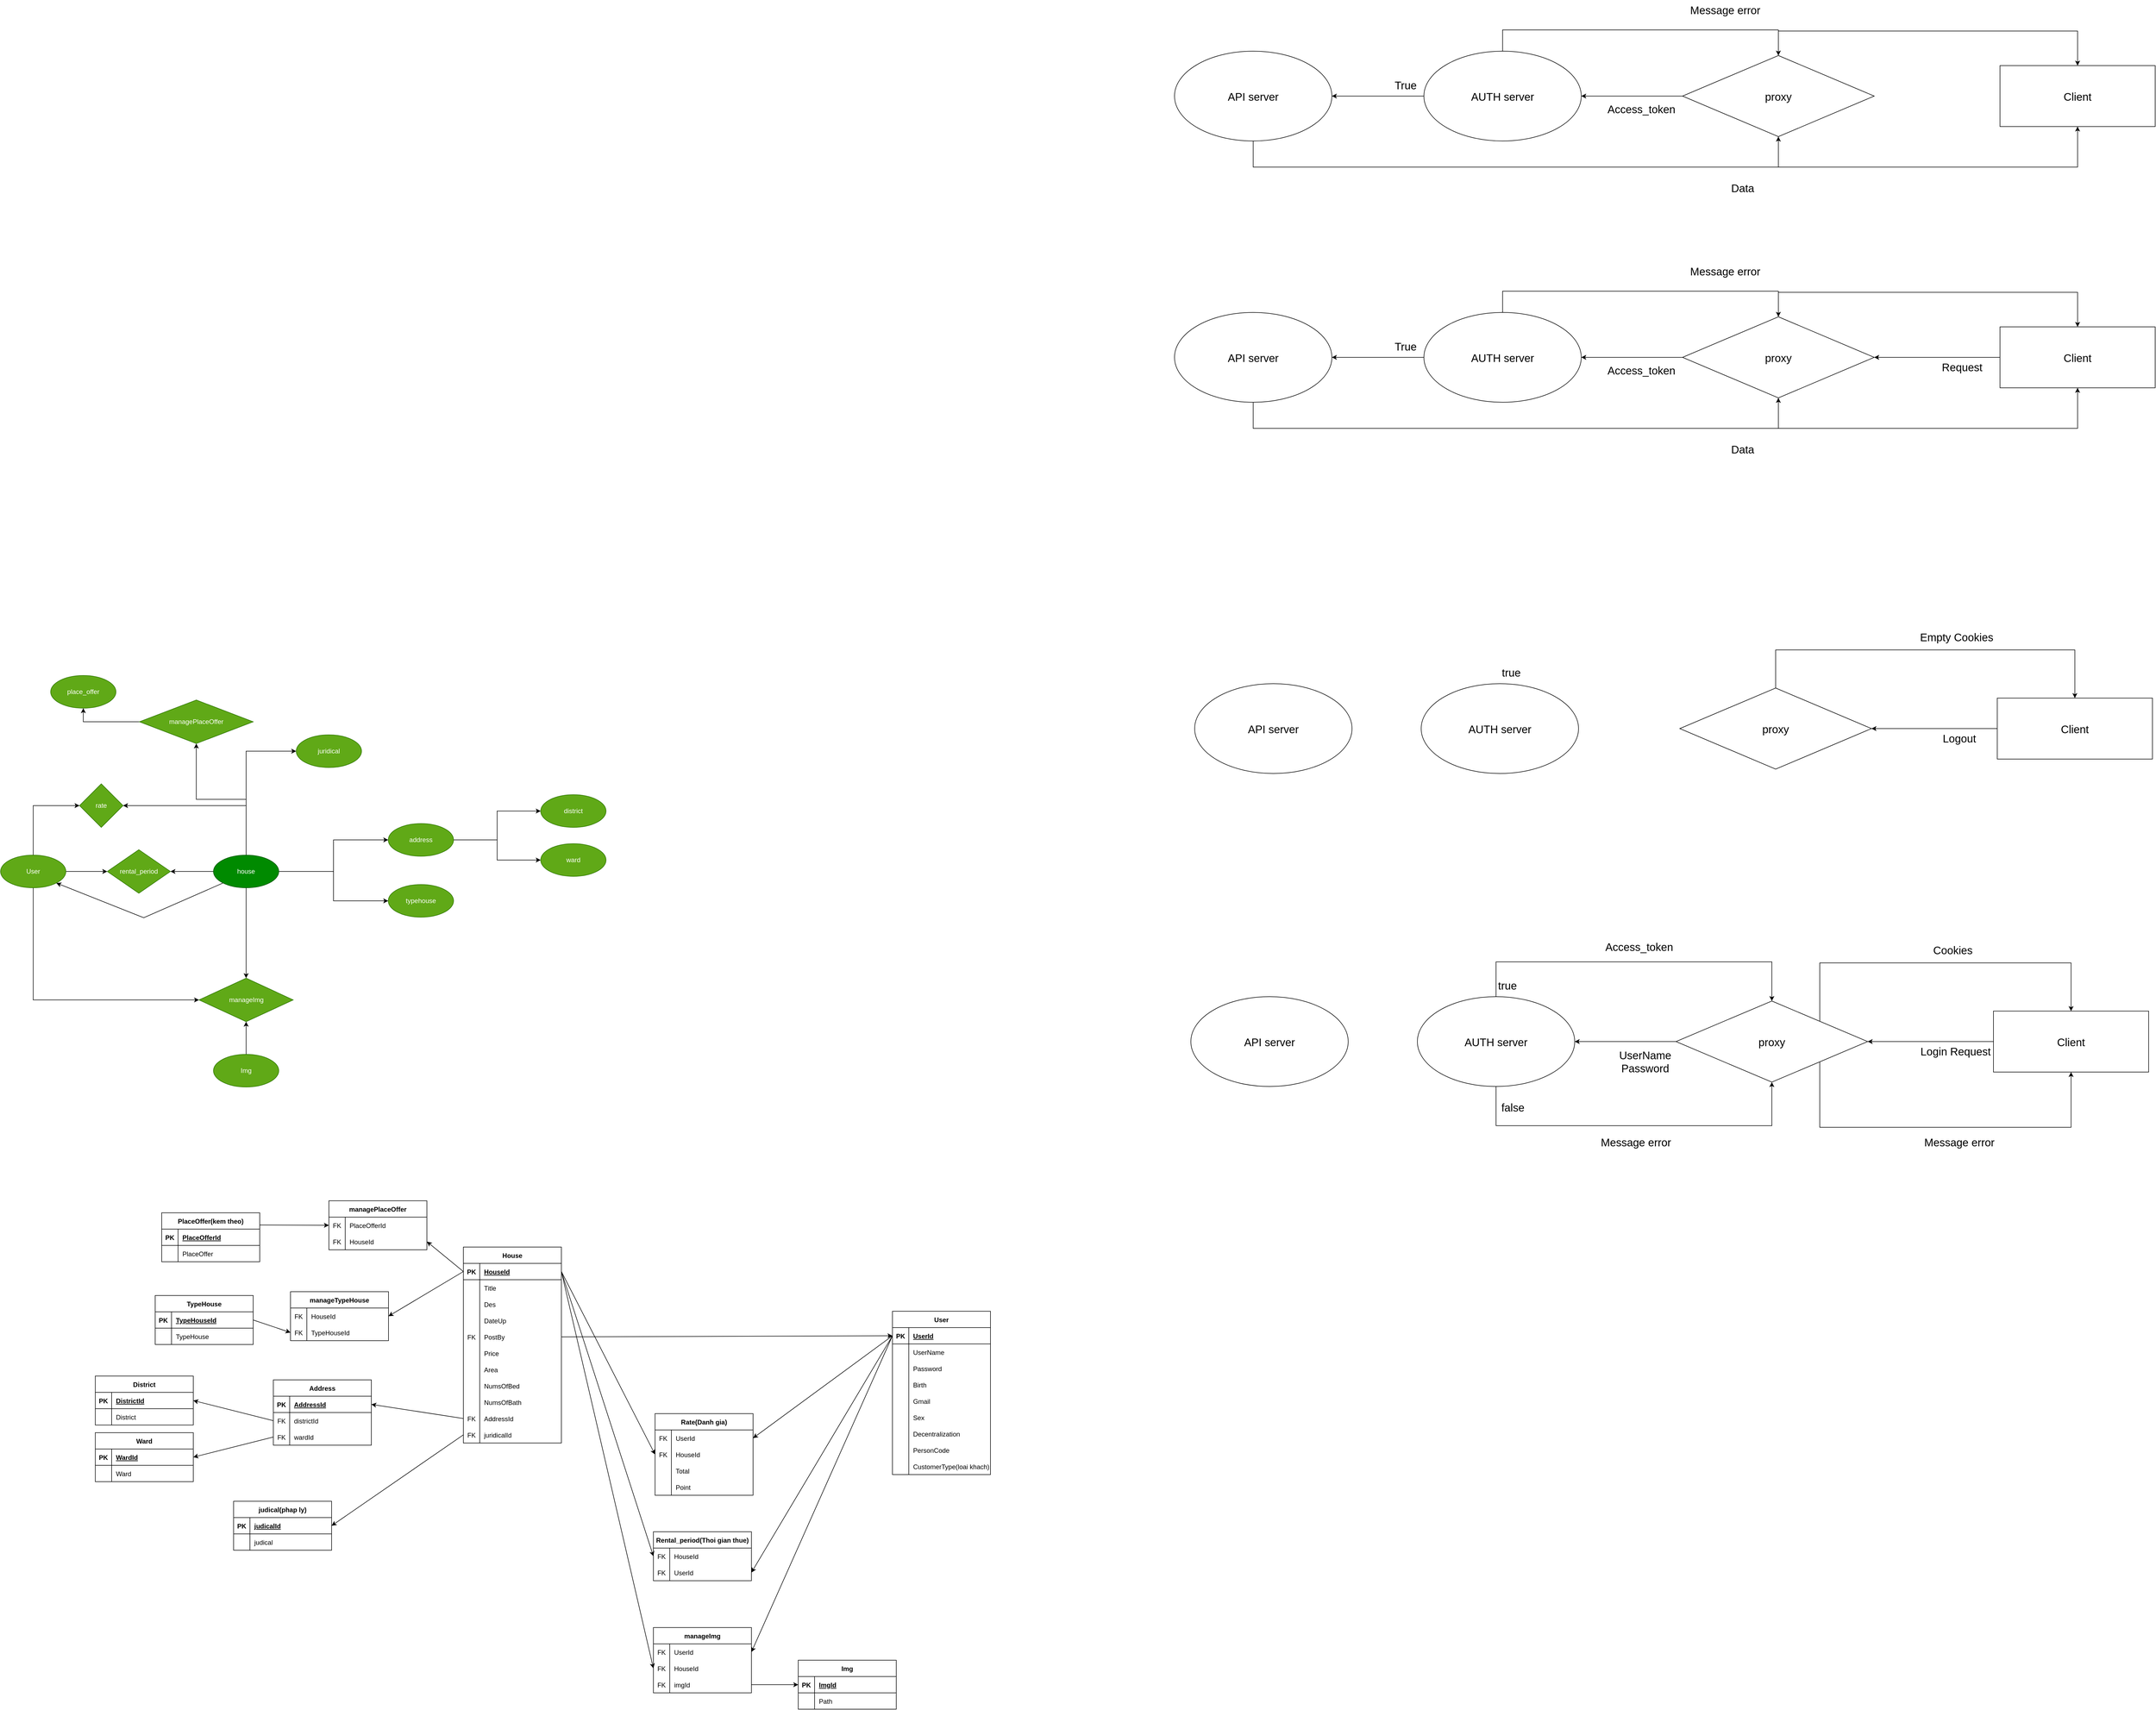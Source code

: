 <mxfile version="20.6.2" type="device"><diagram id="6BeeTokHCu-mZPAGNkXZ" name="Page-1"><mxGraphModel dx="4022" dy="3431" grid="0" gridSize="10" guides="1" tooltips="1" connect="1" arrows="1" fold="1" page="0" pageScale="1" pageWidth="850" pageHeight="1100" math="0" shadow="0"><root><mxCell id="0"/><mxCell id="1" parent="0"/><mxCell id="9HGi4BGhZdFVrXPWBjRr-3" value="User" style="shape=table;startSize=30;container=1;collapsible=1;childLayout=tableLayout;fixedRows=1;rowLines=0;fontStyle=1;align=center;resizeLast=1;" parent="1" vertex="1"><mxGeometry x="420" y="564" width="180" height="300" as="geometry"/></mxCell><mxCell id="9HGi4BGhZdFVrXPWBjRr-4" value="" style="shape=tableRow;horizontal=0;startSize=0;swimlaneHead=0;swimlaneBody=0;fillColor=none;collapsible=0;dropTarget=0;points=[[0,0.5],[1,0.5]];portConstraint=eastwest;top=0;left=0;right=0;bottom=1;" parent="9HGi4BGhZdFVrXPWBjRr-3" vertex="1"><mxGeometry y="30" width="180" height="30" as="geometry"/></mxCell><mxCell id="9HGi4BGhZdFVrXPWBjRr-5" value="PK" style="shape=partialRectangle;connectable=0;fillColor=none;top=0;left=0;bottom=0;right=0;fontStyle=1;overflow=hidden;" parent="9HGi4BGhZdFVrXPWBjRr-4" vertex="1"><mxGeometry width="30" height="30" as="geometry"><mxRectangle width="30" height="30" as="alternateBounds"/></mxGeometry></mxCell><mxCell id="9HGi4BGhZdFVrXPWBjRr-6" value="UserId" style="shape=partialRectangle;connectable=0;fillColor=none;top=0;left=0;bottom=0;right=0;align=left;spacingLeft=6;fontStyle=5;overflow=hidden;" parent="9HGi4BGhZdFVrXPWBjRr-4" vertex="1"><mxGeometry x="30" width="150" height="30" as="geometry"><mxRectangle width="150" height="30" as="alternateBounds"/></mxGeometry></mxCell><mxCell id="9HGi4BGhZdFVrXPWBjRr-7" value="" style="shape=tableRow;horizontal=0;startSize=0;swimlaneHead=0;swimlaneBody=0;fillColor=none;collapsible=0;dropTarget=0;points=[[0,0.5],[1,0.5]];portConstraint=eastwest;top=0;left=0;right=0;bottom=0;" parent="9HGi4BGhZdFVrXPWBjRr-3" vertex="1"><mxGeometry y="60" width="180" height="30" as="geometry"/></mxCell><mxCell id="9HGi4BGhZdFVrXPWBjRr-8" value="" style="shape=partialRectangle;connectable=0;fillColor=none;top=0;left=0;bottom=0;right=0;editable=1;overflow=hidden;" parent="9HGi4BGhZdFVrXPWBjRr-7" vertex="1"><mxGeometry width="30" height="30" as="geometry"><mxRectangle width="30" height="30" as="alternateBounds"/></mxGeometry></mxCell><mxCell id="9HGi4BGhZdFVrXPWBjRr-9" value="UserName" style="shape=partialRectangle;connectable=0;fillColor=none;top=0;left=0;bottom=0;right=0;align=left;spacingLeft=6;overflow=hidden;" parent="9HGi4BGhZdFVrXPWBjRr-7" vertex="1"><mxGeometry x="30" width="150" height="30" as="geometry"><mxRectangle width="150" height="30" as="alternateBounds"/></mxGeometry></mxCell><mxCell id="9HGi4BGhZdFVrXPWBjRr-10" value="" style="shape=tableRow;horizontal=0;startSize=0;swimlaneHead=0;swimlaneBody=0;fillColor=none;collapsible=0;dropTarget=0;points=[[0,0.5],[1,0.5]];portConstraint=eastwest;top=0;left=0;right=0;bottom=0;" parent="9HGi4BGhZdFVrXPWBjRr-3" vertex="1"><mxGeometry y="90" width="180" height="30" as="geometry"/></mxCell><mxCell id="9HGi4BGhZdFVrXPWBjRr-11" value="" style="shape=partialRectangle;connectable=0;fillColor=none;top=0;left=0;bottom=0;right=0;editable=1;overflow=hidden;" parent="9HGi4BGhZdFVrXPWBjRr-10" vertex="1"><mxGeometry width="30" height="30" as="geometry"><mxRectangle width="30" height="30" as="alternateBounds"/></mxGeometry></mxCell><mxCell id="9HGi4BGhZdFVrXPWBjRr-12" value="Password" style="shape=partialRectangle;connectable=0;fillColor=none;top=0;left=0;bottom=0;right=0;align=left;spacingLeft=6;overflow=hidden;" parent="9HGi4BGhZdFVrXPWBjRr-10" vertex="1"><mxGeometry x="30" width="150" height="30" as="geometry"><mxRectangle width="150" height="30" as="alternateBounds"/></mxGeometry></mxCell><mxCell id="9HGi4BGhZdFVrXPWBjRr-13" value="" style="shape=tableRow;horizontal=0;startSize=0;swimlaneHead=0;swimlaneBody=0;fillColor=none;collapsible=0;dropTarget=0;points=[[0,0.5],[1,0.5]];portConstraint=eastwest;top=0;left=0;right=0;bottom=0;" parent="9HGi4BGhZdFVrXPWBjRr-3" vertex="1"><mxGeometry y="120" width="180" height="30" as="geometry"/></mxCell><mxCell id="9HGi4BGhZdFVrXPWBjRr-14" value="" style="shape=partialRectangle;connectable=0;fillColor=none;top=0;left=0;bottom=0;right=0;editable=1;overflow=hidden;" parent="9HGi4BGhZdFVrXPWBjRr-13" vertex="1"><mxGeometry width="30" height="30" as="geometry"><mxRectangle width="30" height="30" as="alternateBounds"/></mxGeometry></mxCell><mxCell id="9HGi4BGhZdFVrXPWBjRr-15" value="Birth" style="shape=partialRectangle;connectable=0;fillColor=none;top=0;left=0;bottom=0;right=0;align=left;spacingLeft=6;overflow=hidden;" parent="9HGi4BGhZdFVrXPWBjRr-13" vertex="1"><mxGeometry x="30" width="150" height="30" as="geometry"><mxRectangle width="150" height="30" as="alternateBounds"/></mxGeometry></mxCell><mxCell id="9HGi4BGhZdFVrXPWBjRr-16" value="" style="shape=tableRow;horizontal=0;startSize=0;swimlaneHead=0;swimlaneBody=0;fillColor=none;collapsible=0;dropTarget=0;points=[[0,0.5],[1,0.5]];portConstraint=eastwest;top=0;left=0;right=0;bottom=0;" parent="9HGi4BGhZdFVrXPWBjRr-3" vertex="1"><mxGeometry y="150" width="180" height="30" as="geometry"/></mxCell><mxCell id="9HGi4BGhZdFVrXPWBjRr-17" value="" style="shape=partialRectangle;connectable=0;fillColor=none;top=0;left=0;bottom=0;right=0;editable=1;overflow=hidden;" parent="9HGi4BGhZdFVrXPWBjRr-16" vertex="1"><mxGeometry width="30" height="30" as="geometry"><mxRectangle width="30" height="30" as="alternateBounds"/></mxGeometry></mxCell><mxCell id="9HGi4BGhZdFVrXPWBjRr-18" value="Gmail" style="shape=partialRectangle;connectable=0;fillColor=none;top=0;left=0;bottom=0;right=0;align=left;spacingLeft=6;overflow=hidden;" parent="9HGi4BGhZdFVrXPWBjRr-16" vertex="1"><mxGeometry x="30" width="150" height="30" as="geometry"><mxRectangle width="150" height="30" as="alternateBounds"/></mxGeometry></mxCell><mxCell id="9HGi4BGhZdFVrXPWBjRr-19" value="" style="shape=tableRow;horizontal=0;startSize=0;swimlaneHead=0;swimlaneBody=0;fillColor=none;collapsible=0;dropTarget=0;points=[[0,0.5],[1,0.5]];portConstraint=eastwest;top=0;left=0;right=0;bottom=0;" parent="9HGi4BGhZdFVrXPWBjRr-3" vertex="1"><mxGeometry y="180" width="180" height="30" as="geometry"/></mxCell><mxCell id="9HGi4BGhZdFVrXPWBjRr-20" value="" style="shape=partialRectangle;connectable=0;fillColor=none;top=0;left=0;bottom=0;right=0;editable=1;overflow=hidden;" parent="9HGi4BGhZdFVrXPWBjRr-19" vertex="1"><mxGeometry width="30" height="30" as="geometry"><mxRectangle width="30" height="30" as="alternateBounds"/></mxGeometry></mxCell><mxCell id="9HGi4BGhZdFVrXPWBjRr-21" value="Sex" style="shape=partialRectangle;connectable=0;fillColor=none;top=0;left=0;bottom=0;right=0;align=left;spacingLeft=6;overflow=hidden;" parent="9HGi4BGhZdFVrXPWBjRr-19" vertex="1"><mxGeometry x="30" width="150" height="30" as="geometry"><mxRectangle width="150" height="30" as="alternateBounds"/></mxGeometry></mxCell><mxCell id="9HGi4BGhZdFVrXPWBjRr-22" value="" style="shape=tableRow;horizontal=0;startSize=0;swimlaneHead=0;swimlaneBody=0;fillColor=none;collapsible=0;dropTarget=0;points=[[0,0.5],[1,0.5]];portConstraint=eastwest;top=0;left=0;right=0;bottom=0;" parent="9HGi4BGhZdFVrXPWBjRr-3" vertex="1"><mxGeometry y="210" width="180" height="30" as="geometry"/></mxCell><mxCell id="9HGi4BGhZdFVrXPWBjRr-23" value="" style="shape=partialRectangle;connectable=0;fillColor=none;top=0;left=0;bottom=0;right=0;editable=1;overflow=hidden;" parent="9HGi4BGhZdFVrXPWBjRr-22" vertex="1"><mxGeometry width="30" height="30" as="geometry"><mxRectangle width="30" height="30" as="alternateBounds"/></mxGeometry></mxCell><mxCell id="9HGi4BGhZdFVrXPWBjRr-24" value="Decentralization" style="shape=partialRectangle;connectable=0;fillColor=none;top=0;left=0;bottom=0;right=0;align=left;spacingLeft=6;overflow=hidden;" parent="9HGi4BGhZdFVrXPWBjRr-22" vertex="1"><mxGeometry x="30" width="150" height="30" as="geometry"><mxRectangle width="150" height="30" as="alternateBounds"/></mxGeometry></mxCell><mxCell id="9HGi4BGhZdFVrXPWBjRr-25" value="" style="shape=tableRow;horizontal=0;startSize=0;swimlaneHead=0;swimlaneBody=0;fillColor=none;collapsible=0;dropTarget=0;points=[[0,0.5],[1,0.5]];portConstraint=eastwest;top=0;left=0;right=0;bottom=0;" parent="9HGi4BGhZdFVrXPWBjRr-3" vertex="1"><mxGeometry y="240" width="180" height="30" as="geometry"/></mxCell><mxCell id="9HGi4BGhZdFVrXPWBjRr-26" value="" style="shape=partialRectangle;connectable=0;fillColor=none;top=0;left=0;bottom=0;right=0;editable=1;overflow=hidden;" parent="9HGi4BGhZdFVrXPWBjRr-25" vertex="1"><mxGeometry width="30" height="30" as="geometry"><mxRectangle width="30" height="30" as="alternateBounds"/></mxGeometry></mxCell><mxCell id="9HGi4BGhZdFVrXPWBjRr-27" value="PersonCode" style="shape=partialRectangle;connectable=0;fillColor=none;top=0;left=0;bottom=0;right=0;align=left;spacingLeft=6;overflow=hidden;" parent="9HGi4BGhZdFVrXPWBjRr-25" vertex="1"><mxGeometry x="30" width="150" height="30" as="geometry"><mxRectangle width="150" height="30" as="alternateBounds"/></mxGeometry></mxCell><mxCell id="9HGi4BGhZdFVrXPWBjRr-200" value="" style="shape=tableRow;horizontal=0;startSize=0;swimlaneHead=0;swimlaneBody=0;fillColor=none;collapsible=0;dropTarget=0;points=[[0,0.5],[1,0.5]];portConstraint=eastwest;top=0;left=0;right=0;bottom=0;" parent="9HGi4BGhZdFVrXPWBjRr-3" vertex="1"><mxGeometry y="270" width="180" height="30" as="geometry"/></mxCell><mxCell id="9HGi4BGhZdFVrXPWBjRr-201" value="" style="shape=partialRectangle;connectable=0;fillColor=none;top=0;left=0;bottom=0;right=0;editable=1;overflow=hidden;" parent="9HGi4BGhZdFVrXPWBjRr-200" vertex="1"><mxGeometry width="30" height="30" as="geometry"><mxRectangle width="30" height="30" as="alternateBounds"/></mxGeometry></mxCell><mxCell id="9HGi4BGhZdFVrXPWBjRr-202" value="CustomerType(loai khach)" style="shape=partialRectangle;connectable=0;fillColor=none;top=0;left=0;bottom=0;right=0;align=left;spacingLeft=6;overflow=hidden;" parent="9HGi4BGhZdFVrXPWBjRr-200" vertex="1"><mxGeometry x="30" width="150" height="30" as="geometry"><mxRectangle width="150" height="30" as="alternateBounds"/></mxGeometry></mxCell><mxCell id="9HGi4BGhZdFVrXPWBjRr-28" value="House" style="shape=table;startSize=30;container=1;collapsible=1;childLayout=tableLayout;fixedRows=1;rowLines=0;fontStyle=1;align=center;resizeLast=1;" parent="1" vertex="1"><mxGeometry x="-368" y="446" width="180" height="360" as="geometry"/></mxCell><mxCell id="9HGi4BGhZdFVrXPWBjRr-29" value="" style="shape=tableRow;horizontal=0;startSize=0;swimlaneHead=0;swimlaneBody=0;fillColor=none;collapsible=0;dropTarget=0;points=[[0,0.5],[1,0.5]];portConstraint=eastwest;top=0;left=0;right=0;bottom=1;" parent="9HGi4BGhZdFVrXPWBjRr-28" vertex="1"><mxGeometry y="30" width="180" height="30" as="geometry"/></mxCell><mxCell id="9HGi4BGhZdFVrXPWBjRr-30" value="PK" style="shape=partialRectangle;connectable=0;fillColor=none;top=0;left=0;bottom=0;right=0;fontStyle=1;overflow=hidden;" parent="9HGi4BGhZdFVrXPWBjRr-29" vertex="1"><mxGeometry width="30" height="30" as="geometry"><mxRectangle width="30" height="30" as="alternateBounds"/></mxGeometry></mxCell><mxCell id="9HGi4BGhZdFVrXPWBjRr-31" value="HouseId" style="shape=partialRectangle;connectable=0;fillColor=none;top=0;left=0;bottom=0;right=0;align=left;spacingLeft=6;fontStyle=5;overflow=hidden;" parent="9HGi4BGhZdFVrXPWBjRr-29" vertex="1"><mxGeometry x="30" width="150" height="30" as="geometry"><mxRectangle width="150" height="30" as="alternateBounds"/></mxGeometry></mxCell><mxCell id="9HGi4BGhZdFVrXPWBjRr-32" value="" style="shape=tableRow;horizontal=0;startSize=0;swimlaneHead=0;swimlaneBody=0;fillColor=none;collapsible=0;dropTarget=0;points=[[0,0.5],[1,0.5]];portConstraint=eastwest;top=0;left=0;right=0;bottom=0;" parent="9HGi4BGhZdFVrXPWBjRr-28" vertex="1"><mxGeometry y="60" width="180" height="30" as="geometry"/></mxCell><mxCell id="9HGi4BGhZdFVrXPWBjRr-33" value="" style="shape=partialRectangle;connectable=0;fillColor=none;top=0;left=0;bottom=0;right=0;editable=1;overflow=hidden;" parent="9HGi4BGhZdFVrXPWBjRr-32" vertex="1"><mxGeometry width="30" height="30" as="geometry"><mxRectangle width="30" height="30" as="alternateBounds"/></mxGeometry></mxCell><mxCell id="9HGi4BGhZdFVrXPWBjRr-34" value="Title" style="shape=partialRectangle;connectable=0;fillColor=none;top=0;left=0;bottom=0;right=0;align=left;spacingLeft=6;overflow=hidden;" parent="9HGi4BGhZdFVrXPWBjRr-32" vertex="1"><mxGeometry x="30" width="150" height="30" as="geometry"><mxRectangle width="150" height="30" as="alternateBounds"/></mxGeometry></mxCell><mxCell id="9HGi4BGhZdFVrXPWBjRr-35" value="" style="shape=tableRow;horizontal=0;startSize=0;swimlaneHead=0;swimlaneBody=0;fillColor=none;collapsible=0;dropTarget=0;points=[[0,0.5],[1,0.5]];portConstraint=eastwest;top=0;left=0;right=0;bottom=0;" parent="9HGi4BGhZdFVrXPWBjRr-28" vertex="1"><mxGeometry y="90" width="180" height="30" as="geometry"/></mxCell><mxCell id="9HGi4BGhZdFVrXPWBjRr-36" value="" style="shape=partialRectangle;connectable=0;fillColor=none;top=0;left=0;bottom=0;right=0;editable=1;overflow=hidden;" parent="9HGi4BGhZdFVrXPWBjRr-35" vertex="1"><mxGeometry width="30" height="30" as="geometry"><mxRectangle width="30" height="30" as="alternateBounds"/></mxGeometry></mxCell><mxCell id="9HGi4BGhZdFVrXPWBjRr-37" value="Des" style="shape=partialRectangle;connectable=0;fillColor=none;top=0;left=0;bottom=0;right=0;align=left;spacingLeft=6;overflow=hidden;" parent="9HGi4BGhZdFVrXPWBjRr-35" vertex="1"><mxGeometry x="30" width="150" height="30" as="geometry"><mxRectangle width="150" height="30" as="alternateBounds"/></mxGeometry></mxCell><mxCell id="9HGi4BGhZdFVrXPWBjRr-38" value="" style="shape=tableRow;horizontal=0;startSize=0;swimlaneHead=0;swimlaneBody=0;fillColor=none;collapsible=0;dropTarget=0;points=[[0,0.5],[1,0.5]];portConstraint=eastwest;top=0;left=0;right=0;bottom=0;" parent="9HGi4BGhZdFVrXPWBjRr-28" vertex="1"><mxGeometry y="120" width="180" height="30" as="geometry"/></mxCell><mxCell id="9HGi4BGhZdFVrXPWBjRr-39" value="" style="shape=partialRectangle;connectable=0;fillColor=none;top=0;left=0;bottom=0;right=0;editable=1;overflow=hidden;" parent="9HGi4BGhZdFVrXPWBjRr-38" vertex="1"><mxGeometry width="30" height="30" as="geometry"><mxRectangle width="30" height="30" as="alternateBounds"/></mxGeometry></mxCell><mxCell id="9HGi4BGhZdFVrXPWBjRr-40" value="DateUp" style="shape=partialRectangle;connectable=0;fillColor=none;top=0;left=0;bottom=0;right=0;align=left;spacingLeft=6;overflow=hidden;" parent="9HGi4BGhZdFVrXPWBjRr-38" vertex="1"><mxGeometry x="30" width="150" height="30" as="geometry"><mxRectangle width="150" height="30" as="alternateBounds"/></mxGeometry></mxCell><mxCell id="9HGi4BGhZdFVrXPWBjRr-44" value="" style="shape=tableRow;horizontal=0;startSize=0;swimlaneHead=0;swimlaneBody=0;fillColor=none;collapsible=0;dropTarget=0;points=[[0,0.5],[1,0.5]];portConstraint=eastwest;top=0;left=0;right=0;bottom=0;" parent="9HGi4BGhZdFVrXPWBjRr-28" vertex="1"><mxGeometry y="150" width="180" height="30" as="geometry"/></mxCell><mxCell id="9HGi4BGhZdFVrXPWBjRr-45" value="FK" style="shape=partialRectangle;connectable=0;fillColor=none;top=0;left=0;bottom=0;right=0;editable=1;overflow=hidden;" parent="9HGi4BGhZdFVrXPWBjRr-44" vertex="1"><mxGeometry width="30" height="30" as="geometry"><mxRectangle width="30" height="30" as="alternateBounds"/></mxGeometry></mxCell><mxCell id="9HGi4BGhZdFVrXPWBjRr-46" value="PostBy" style="shape=partialRectangle;connectable=0;fillColor=none;top=0;left=0;bottom=0;right=0;align=left;spacingLeft=6;overflow=hidden;" parent="9HGi4BGhZdFVrXPWBjRr-44" vertex="1"><mxGeometry x="30" width="150" height="30" as="geometry"><mxRectangle width="150" height="30" as="alternateBounds"/></mxGeometry></mxCell><mxCell id="9HGi4BGhZdFVrXPWBjRr-47" value="" style="shape=tableRow;horizontal=0;startSize=0;swimlaneHead=0;swimlaneBody=0;fillColor=none;collapsible=0;dropTarget=0;points=[[0,0.5],[1,0.5]];portConstraint=eastwest;top=0;left=0;right=0;bottom=0;" parent="9HGi4BGhZdFVrXPWBjRr-28" vertex="1"><mxGeometry y="180" width="180" height="30" as="geometry"/></mxCell><mxCell id="9HGi4BGhZdFVrXPWBjRr-48" value="" style="shape=partialRectangle;connectable=0;fillColor=none;top=0;left=0;bottom=0;right=0;editable=1;overflow=hidden;" parent="9HGi4BGhZdFVrXPWBjRr-47" vertex="1"><mxGeometry width="30" height="30" as="geometry"><mxRectangle width="30" height="30" as="alternateBounds"/></mxGeometry></mxCell><mxCell id="9HGi4BGhZdFVrXPWBjRr-49" value="Price" style="shape=partialRectangle;connectable=0;fillColor=none;top=0;left=0;bottom=0;right=0;align=left;spacingLeft=6;overflow=hidden;" parent="9HGi4BGhZdFVrXPWBjRr-47" vertex="1"><mxGeometry x="30" width="150" height="30" as="geometry"><mxRectangle width="150" height="30" as="alternateBounds"/></mxGeometry></mxCell><mxCell id="9HGi4BGhZdFVrXPWBjRr-111" value="" style="shape=tableRow;horizontal=0;startSize=0;swimlaneHead=0;swimlaneBody=0;fillColor=none;collapsible=0;dropTarget=0;points=[[0,0.5],[1,0.5]];portConstraint=eastwest;top=0;left=0;right=0;bottom=0;" parent="9HGi4BGhZdFVrXPWBjRr-28" vertex="1"><mxGeometry y="210" width="180" height="30" as="geometry"/></mxCell><mxCell id="9HGi4BGhZdFVrXPWBjRr-112" value="" style="shape=partialRectangle;connectable=0;fillColor=none;top=0;left=0;bottom=0;right=0;editable=1;overflow=hidden;" parent="9HGi4BGhZdFVrXPWBjRr-111" vertex="1"><mxGeometry width="30" height="30" as="geometry"><mxRectangle width="30" height="30" as="alternateBounds"/></mxGeometry></mxCell><mxCell id="9HGi4BGhZdFVrXPWBjRr-113" value="Area" style="shape=partialRectangle;connectable=0;fillColor=none;top=0;left=0;bottom=0;right=0;align=left;spacingLeft=6;overflow=hidden;" parent="9HGi4BGhZdFVrXPWBjRr-111" vertex="1"><mxGeometry x="30" width="150" height="30" as="geometry"><mxRectangle width="150" height="30" as="alternateBounds"/></mxGeometry></mxCell><mxCell id="9HGi4BGhZdFVrXPWBjRr-56" value="" style="shape=tableRow;horizontal=0;startSize=0;swimlaneHead=0;swimlaneBody=0;fillColor=none;collapsible=0;dropTarget=0;points=[[0,0.5],[1,0.5]];portConstraint=eastwest;top=0;left=0;right=0;bottom=0;" parent="9HGi4BGhZdFVrXPWBjRr-28" vertex="1"><mxGeometry y="240" width="180" height="30" as="geometry"/></mxCell><mxCell id="9HGi4BGhZdFVrXPWBjRr-57" value="" style="shape=partialRectangle;connectable=0;fillColor=none;top=0;left=0;bottom=0;right=0;editable=1;overflow=hidden;" parent="9HGi4BGhZdFVrXPWBjRr-56" vertex="1"><mxGeometry width="30" height="30" as="geometry"><mxRectangle width="30" height="30" as="alternateBounds"/></mxGeometry></mxCell><mxCell id="9HGi4BGhZdFVrXPWBjRr-58" value="NumsOfBed" style="shape=partialRectangle;connectable=0;fillColor=none;top=0;left=0;bottom=0;right=0;align=left;spacingLeft=6;overflow=hidden;" parent="9HGi4BGhZdFVrXPWBjRr-56" vertex="1"><mxGeometry x="30" width="150" height="30" as="geometry"><mxRectangle width="150" height="30" as="alternateBounds"/></mxGeometry></mxCell><mxCell id="9HGi4BGhZdFVrXPWBjRr-53" value="" style="shape=tableRow;horizontal=0;startSize=0;swimlaneHead=0;swimlaneBody=0;fillColor=none;collapsible=0;dropTarget=0;points=[[0,0.5],[1,0.5]];portConstraint=eastwest;top=0;left=0;right=0;bottom=0;" parent="9HGi4BGhZdFVrXPWBjRr-28" vertex="1"><mxGeometry y="270" width="180" height="30" as="geometry"/></mxCell><mxCell id="9HGi4BGhZdFVrXPWBjRr-54" value="" style="shape=partialRectangle;connectable=0;fillColor=none;top=0;left=0;bottom=0;right=0;editable=1;overflow=hidden;" parent="9HGi4BGhZdFVrXPWBjRr-53" vertex="1"><mxGeometry width="30" height="30" as="geometry"><mxRectangle width="30" height="30" as="alternateBounds"/></mxGeometry></mxCell><mxCell id="9HGi4BGhZdFVrXPWBjRr-55" value="NumsOfBath" style="shape=partialRectangle;connectable=0;fillColor=none;top=0;left=0;bottom=0;right=0;align=left;spacingLeft=6;overflow=hidden;" parent="9HGi4BGhZdFVrXPWBjRr-53" vertex="1"><mxGeometry x="30" width="150" height="30" as="geometry"><mxRectangle width="150" height="30" as="alternateBounds"/></mxGeometry></mxCell><mxCell id="9HGi4BGhZdFVrXPWBjRr-50" value="" style="shape=tableRow;horizontal=0;startSize=0;swimlaneHead=0;swimlaneBody=0;fillColor=none;collapsible=0;dropTarget=0;points=[[0,0.5],[1,0.5]];portConstraint=eastwest;top=0;left=0;right=0;bottom=0;" parent="9HGi4BGhZdFVrXPWBjRr-28" vertex="1"><mxGeometry y="300" width="180" height="30" as="geometry"/></mxCell><mxCell id="9HGi4BGhZdFVrXPWBjRr-51" value="FK" style="shape=partialRectangle;connectable=0;fillColor=none;top=0;left=0;bottom=0;right=0;editable=1;overflow=hidden;" parent="9HGi4BGhZdFVrXPWBjRr-50" vertex="1"><mxGeometry width="30" height="30" as="geometry"><mxRectangle width="30" height="30" as="alternateBounds"/></mxGeometry></mxCell><mxCell id="9HGi4BGhZdFVrXPWBjRr-52" value="AddressId" style="shape=partialRectangle;connectable=0;fillColor=none;top=0;left=0;bottom=0;right=0;align=left;spacingLeft=6;overflow=hidden;" parent="9HGi4BGhZdFVrXPWBjRr-50" vertex="1"><mxGeometry x="30" width="150" height="30" as="geometry"><mxRectangle width="150" height="30" as="alternateBounds"/></mxGeometry></mxCell><mxCell id="9HGi4BGhZdFVrXPWBjRr-92" value="" style="shape=tableRow;horizontal=0;startSize=0;swimlaneHead=0;swimlaneBody=0;fillColor=none;collapsible=0;dropTarget=0;points=[[0,0.5],[1,0.5]];portConstraint=eastwest;top=0;left=0;right=0;bottom=0;" parent="9HGi4BGhZdFVrXPWBjRr-28" vertex="1"><mxGeometry y="330" width="180" height="30" as="geometry"/></mxCell><mxCell id="9HGi4BGhZdFVrXPWBjRr-93" value="FK" style="shape=partialRectangle;connectable=0;fillColor=none;top=0;left=0;bottom=0;right=0;editable=1;overflow=hidden;" parent="9HGi4BGhZdFVrXPWBjRr-92" vertex="1"><mxGeometry width="30" height="30" as="geometry"><mxRectangle width="30" height="30" as="alternateBounds"/></mxGeometry></mxCell><mxCell id="9HGi4BGhZdFVrXPWBjRr-94" value="juridicalId" style="shape=partialRectangle;connectable=0;fillColor=none;top=0;left=0;bottom=0;right=0;align=left;spacingLeft=6;overflow=hidden;" parent="9HGi4BGhZdFVrXPWBjRr-92" vertex="1"><mxGeometry x="30" width="150" height="30" as="geometry"><mxRectangle width="150" height="30" as="alternateBounds"/></mxGeometry></mxCell><mxCell id="9HGi4BGhZdFVrXPWBjRr-73" style="edgeStyle=orthogonalEdgeStyle;rounded=0;orthogonalLoop=1;jettySize=auto;html=1;exitX=0.5;exitY=1;exitDx=0;exitDy=0;entryX=0;entryY=0.5;entryDx=0;entryDy=0;" parent="1" source="9HGi4BGhZdFVrXPWBjRr-59" target="9HGi4BGhZdFVrXPWBjRr-69" edge="1"><mxGeometry relative="1" as="geometry"/></mxCell><mxCell id="9HGi4BGhZdFVrXPWBjRr-75" style="edgeStyle=orthogonalEdgeStyle;rounded=0;orthogonalLoop=1;jettySize=auto;html=1;exitX=1;exitY=0.5;exitDx=0;exitDy=0;entryX=0;entryY=0.5;entryDx=0;entryDy=0;" parent="1" source="9HGi4BGhZdFVrXPWBjRr-59" target="9HGi4BGhZdFVrXPWBjRr-77" edge="1"><mxGeometry relative="1" as="geometry"><mxPoint x="-1019" y="-244" as="targetPoint"/></mxGeometry></mxCell><mxCell id="9HGi4BGhZdFVrXPWBjRr-80" style="edgeStyle=orthogonalEdgeStyle;rounded=0;orthogonalLoop=1;jettySize=auto;html=1;exitX=0.5;exitY=0;exitDx=0;exitDy=0;entryX=0;entryY=0.5;entryDx=0;entryDy=0;" parent="1" source="9HGi4BGhZdFVrXPWBjRr-59" target="9HGi4BGhZdFVrXPWBjRr-114" edge="1"><mxGeometry relative="1" as="geometry"><mxPoint x="-1082" y="-482" as="targetPoint"/></mxGeometry></mxCell><mxCell id="9HGi4BGhZdFVrXPWBjRr-59" value="User" style="ellipse;whiteSpace=wrap;html=1;fillColor=#60a917;fontColor=#ffffff;strokeColor=#2D7600;" parent="1" vertex="1"><mxGeometry x="-1218" y="-274" width="120" height="60" as="geometry"/></mxCell><mxCell id="9HGi4BGhZdFVrXPWBjRr-63" style="edgeStyle=orthogonalEdgeStyle;rounded=0;orthogonalLoop=1;jettySize=auto;html=1;exitX=1;exitY=0.5;exitDx=0;exitDy=0;entryX=0;entryY=0.5;entryDx=0;entryDy=0;" parent="1" source="9HGi4BGhZdFVrXPWBjRr-60" target="9HGi4BGhZdFVrXPWBjRr-61" edge="1"><mxGeometry relative="1" as="geometry"/></mxCell><mxCell id="9HGi4BGhZdFVrXPWBjRr-64" style="edgeStyle=orthogonalEdgeStyle;rounded=0;orthogonalLoop=1;jettySize=auto;html=1;exitX=1;exitY=0.5;exitDx=0;exitDy=0;entryX=0;entryY=0.5;entryDx=0;entryDy=0;" parent="1" source="9HGi4BGhZdFVrXPWBjRr-60" target="9HGi4BGhZdFVrXPWBjRr-62" edge="1"><mxGeometry relative="1" as="geometry"/></mxCell><mxCell id="9HGi4BGhZdFVrXPWBjRr-70" style="edgeStyle=orthogonalEdgeStyle;rounded=0;orthogonalLoop=1;jettySize=auto;html=1;exitX=0.5;exitY=1;exitDx=0;exitDy=0;entryX=0.5;entryY=0;entryDx=0;entryDy=0;" parent="1" source="9HGi4BGhZdFVrXPWBjRr-60" target="9HGi4BGhZdFVrXPWBjRr-69" edge="1"><mxGeometry relative="1" as="geometry"/></mxCell><mxCell id="9HGi4BGhZdFVrXPWBjRr-76" style="edgeStyle=orthogonalEdgeStyle;rounded=0;orthogonalLoop=1;jettySize=auto;html=1;exitX=0;exitY=0.5;exitDx=0;exitDy=0;entryX=1;entryY=0.5;entryDx=0;entryDy=0;" parent="1" source="9HGi4BGhZdFVrXPWBjRr-60" target="9HGi4BGhZdFVrXPWBjRr-77" edge="1"><mxGeometry relative="1" as="geometry"><mxPoint x="-899" y="-244" as="targetPoint"/></mxGeometry></mxCell><mxCell id="9HGi4BGhZdFVrXPWBjRr-79" style="edgeStyle=orthogonalEdgeStyle;rounded=0;orthogonalLoop=1;jettySize=auto;html=1;exitX=0.5;exitY=0;exitDx=0;exitDy=0;entryX=1;entryY=0.5;entryDx=0;entryDy=0;" parent="1" source="9HGi4BGhZdFVrXPWBjRr-60" target="9HGi4BGhZdFVrXPWBjRr-114" edge="1"><mxGeometry relative="1" as="geometry"><mxPoint x="-1022" y="-452" as="targetPoint"/></mxGeometry></mxCell><mxCell id="9HGi4BGhZdFVrXPWBjRr-96" style="edgeStyle=orthogonalEdgeStyle;rounded=0;orthogonalLoop=1;jettySize=auto;html=1;exitX=0.5;exitY=0;exitDx=0;exitDy=0;entryX=0;entryY=0.5;entryDx=0;entryDy=0;" parent="1" source="9HGi4BGhZdFVrXPWBjRr-60" target="9HGi4BGhZdFVrXPWBjRr-95" edge="1"><mxGeometry relative="1" as="geometry"/></mxCell><mxCell id="9HGi4BGhZdFVrXPWBjRr-199" style="edgeStyle=none;rounded=0;orthogonalLoop=1;jettySize=auto;html=1;exitX=0;exitY=1;exitDx=0;exitDy=0;entryX=1;entryY=1;entryDx=0;entryDy=0;" parent="1" source="9HGi4BGhZdFVrXPWBjRr-60" target="9HGi4BGhZdFVrXPWBjRr-59" edge="1"><mxGeometry relative="1" as="geometry"><Array as="points"><mxPoint x="-955" y="-159"/></Array></mxGeometry></mxCell><mxCell id="auqWYW_9r0W3w6WeWJJY-2" style="edgeStyle=orthogonalEdgeStyle;rounded=0;orthogonalLoop=1;jettySize=auto;html=1;exitX=0.5;exitY=0;exitDx=0;exitDy=0;entryX=0.5;entryY=1;entryDx=0;entryDy=0;" parent="1" source="9HGi4BGhZdFVrXPWBjRr-60" target="auqWYW_9r0W3w6WeWJJY-1" edge="1"><mxGeometry relative="1" as="geometry"/></mxCell><mxCell id="9HGi4BGhZdFVrXPWBjRr-60" value="house" style="ellipse;whiteSpace=wrap;html=1;fillColor=#008a00;fontColor=#ffffff;strokeColor=#005700;" parent="1" vertex="1"><mxGeometry x="-827" y="-274" width="120" height="60" as="geometry"/></mxCell><mxCell id="9HGi4BGhZdFVrXPWBjRr-67" style="edgeStyle=orthogonalEdgeStyle;rounded=0;orthogonalLoop=1;jettySize=auto;html=1;exitX=1;exitY=0.5;exitDx=0;exitDy=0;entryX=0;entryY=0.5;entryDx=0;entryDy=0;" parent="1" source="9HGi4BGhZdFVrXPWBjRr-61" target="9HGi4BGhZdFVrXPWBjRr-65" edge="1"><mxGeometry relative="1" as="geometry"/></mxCell><mxCell id="9HGi4BGhZdFVrXPWBjRr-68" style="edgeStyle=orthogonalEdgeStyle;rounded=0;orthogonalLoop=1;jettySize=auto;html=1;exitX=1;exitY=0.5;exitDx=0;exitDy=0;entryX=0;entryY=0.5;entryDx=0;entryDy=0;" parent="1" source="9HGi4BGhZdFVrXPWBjRr-61" target="9HGi4BGhZdFVrXPWBjRr-66" edge="1"><mxGeometry relative="1" as="geometry"/></mxCell><mxCell id="9HGi4BGhZdFVrXPWBjRr-61" value="address" style="ellipse;whiteSpace=wrap;html=1;fillColor=#60a917;fontColor=#ffffff;strokeColor=#2D7600;" parent="1" vertex="1"><mxGeometry x="-506" y="-332" width="120" height="60" as="geometry"/></mxCell><mxCell id="9HGi4BGhZdFVrXPWBjRr-62" value="typehouse" style="ellipse;whiteSpace=wrap;html=1;fillColor=#60a917;fontColor=#ffffff;strokeColor=#2D7600;" parent="1" vertex="1"><mxGeometry x="-506" y="-220" width="120" height="60" as="geometry"/></mxCell><mxCell id="9HGi4BGhZdFVrXPWBjRr-65" value="district" style="ellipse;whiteSpace=wrap;html=1;fillColor=#60a917;fontColor=#ffffff;strokeColor=#2D7600;" parent="1" vertex="1"><mxGeometry x="-226" y="-385" width="120" height="60" as="geometry"/></mxCell><mxCell id="9HGi4BGhZdFVrXPWBjRr-66" value="ward" style="ellipse;whiteSpace=wrap;html=1;fillColor=#60a917;fontColor=#ffffff;strokeColor=#2D7600;" parent="1" vertex="1"><mxGeometry x="-226" y="-295" width="120" height="60" as="geometry"/></mxCell><mxCell id="9HGi4BGhZdFVrXPWBjRr-69" value="manageImg" style="rhombus;whiteSpace=wrap;html=1;fillColor=#60a917;fontColor=#ffffff;strokeColor=#2D7600;" parent="1" vertex="1"><mxGeometry x="-853.5" y="-48" width="173" height="80" as="geometry"/></mxCell><mxCell id="9HGi4BGhZdFVrXPWBjRr-72" style="edgeStyle=orthogonalEdgeStyle;rounded=0;orthogonalLoop=1;jettySize=auto;html=1;exitX=0.5;exitY=0;exitDx=0;exitDy=0;entryX=0.5;entryY=1;entryDx=0;entryDy=0;" parent="1" source="9HGi4BGhZdFVrXPWBjRr-71" target="9HGi4BGhZdFVrXPWBjRr-69" edge="1"><mxGeometry relative="1" as="geometry"/></mxCell><mxCell id="9HGi4BGhZdFVrXPWBjRr-71" value="Img" style="ellipse;whiteSpace=wrap;html=1;fillColor=#60a917;fontColor=#ffffff;strokeColor=#2D7600;" parent="1" vertex="1"><mxGeometry x="-827" y="92" width="120" height="60" as="geometry"/></mxCell><mxCell id="9HGi4BGhZdFVrXPWBjRr-77" value="rental_period" style="rhombus;whiteSpace=wrap;html=1;fillColor=#60a917;fontColor=#ffffff;strokeColor=#2D7600;" parent="1" vertex="1"><mxGeometry x="-1022" y="-284" width="116" height="80" as="geometry"/></mxCell><mxCell id="9HGi4BGhZdFVrXPWBjRr-81" value="place_offer" style="ellipse;whiteSpace=wrap;html=1;fillColor=#60a917;fontColor=#ffffff;strokeColor=#2D7600;" parent="1" vertex="1"><mxGeometry x="-1126" y="-604" width="120" height="60" as="geometry"/></mxCell><mxCell id="9HGi4BGhZdFVrXPWBjRr-95" value="juridical" style="ellipse;whiteSpace=wrap;html=1;fillColor=#60a917;fontColor=#ffffff;strokeColor=#2D7600;" parent="1" vertex="1"><mxGeometry x="-675" y="-495" width="120" height="60" as="geometry"/></mxCell><mxCell id="9HGi4BGhZdFVrXPWBjRr-97" value="Rate(Danh gia)" style="shape=table;startSize=30;container=1;collapsible=1;childLayout=tableLayout;fixedRows=1;rowLines=0;fontStyle=1;align=center;resizeLast=1;" parent="1" vertex="1"><mxGeometry x="-16" y="752" width="180" height="150" as="geometry"/></mxCell><mxCell id="9HGi4BGhZdFVrXPWBjRr-101" value="" style="shape=tableRow;horizontal=0;startSize=0;swimlaneHead=0;swimlaneBody=0;fillColor=none;collapsible=0;dropTarget=0;points=[[0,0.5],[1,0.5]];portConstraint=eastwest;top=0;left=0;right=0;bottom=0;" parent="9HGi4BGhZdFVrXPWBjRr-97" vertex="1"><mxGeometry y="30" width="180" height="30" as="geometry"/></mxCell><mxCell id="9HGi4BGhZdFVrXPWBjRr-102" value="FK" style="shape=partialRectangle;connectable=0;fillColor=none;top=0;left=0;bottom=0;right=0;editable=1;overflow=hidden;" parent="9HGi4BGhZdFVrXPWBjRr-101" vertex="1"><mxGeometry width="30" height="30" as="geometry"><mxRectangle width="30" height="30" as="alternateBounds"/></mxGeometry></mxCell><mxCell id="9HGi4BGhZdFVrXPWBjRr-103" value="UserId" style="shape=partialRectangle;connectable=0;fillColor=none;top=0;left=0;bottom=0;right=0;align=left;spacingLeft=6;overflow=hidden;" parent="9HGi4BGhZdFVrXPWBjRr-101" vertex="1"><mxGeometry x="30" width="150" height="30" as="geometry"><mxRectangle width="150" height="30" as="alternateBounds"/></mxGeometry></mxCell><mxCell id="9HGi4BGhZdFVrXPWBjRr-104" value="" style="shape=tableRow;horizontal=0;startSize=0;swimlaneHead=0;swimlaneBody=0;fillColor=none;collapsible=0;dropTarget=0;points=[[0,0.5],[1,0.5]];portConstraint=eastwest;top=0;left=0;right=0;bottom=0;" parent="9HGi4BGhZdFVrXPWBjRr-97" vertex="1"><mxGeometry y="60" width="180" height="30" as="geometry"/></mxCell><mxCell id="9HGi4BGhZdFVrXPWBjRr-105" value="FK" style="shape=partialRectangle;connectable=0;fillColor=none;top=0;left=0;bottom=0;right=0;editable=1;overflow=hidden;" parent="9HGi4BGhZdFVrXPWBjRr-104" vertex="1"><mxGeometry width="30" height="30" as="geometry"><mxRectangle width="30" height="30" as="alternateBounds"/></mxGeometry></mxCell><mxCell id="9HGi4BGhZdFVrXPWBjRr-106" value="HouseId" style="shape=partialRectangle;connectable=0;fillColor=none;top=0;left=0;bottom=0;right=0;align=left;spacingLeft=6;overflow=hidden;" parent="9HGi4BGhZdFVrXPWBjRr-104" vertex="1"><mxGeometry x="30" width="150" height="30" as="geometry"><mxRectangle width="150" height="30" as="alternateBounds"/></mxGeometry></mxCell><mxCell id="9HGi4BGhZdFVrXPWBjRr-178" value="" style="shape=tableRow;horizontal=0;startSize=0;swimlaneHead=0;swimlaneBody=0;fillColor=none;collapsible=0;dropTarget=0;points=[[0,0.5],[1,0.5]];portConstraint=eastwest;top=0;left=0;right=0;bottom=0;" parent="9HGi4BGhZdFVrXPWBjRr-97" vertex="1"><mxGeometry y="90" width="180" height="30" as="geometry"/></mxCell><mxCell id="9HGi4BGhZdFVrXPWBjRr-179" value="" style="shape=partialRectangle;connectable=0;fillColor=none;top=0;left=0;bottom=0;right=0;editable=1;overflow=hidden;" parent="9HGi4BGhZdFVrXPWBjRr-178" vertex="1"><mxGeometry width="30" height="30" as="geometry"><mxRectangle width="30" height="30" as="alternateBounds"/></mxGeometry></mxCell><mxCell id="9HGi4BGhZdFVrXPWBjRr-180" value="Total" style="shape=partialRectangle;connectable=0;fillColor=none;top=0;left=0;bottom=0;right=0;align=left;spacingLeft=6;overflow=hidden;" parent="9HGi4BGhZdFVrXPWBjRr-178" vertex="1"><mxGeometry x="30" width="150" height="30" as="geometry"><mxRectangle width="150" height="30" as="alternateBounds"/></mxGeometry></mxCell><mxCell id="9HGi4BGhZdFVrXPWBjRr-181" value="" style="shape=tableRow;horizontal=0;startSize=0;swimlaneHead=0;swimlaneBody=0;fillColor=none;collapsible=0;dropTarget=0;points=[[0,0.5],[1,0.5]];portConstraint=eastwest;top=0;left=0;right=0;bottom=0;" parent="9HGi4BGhZdFVrXPWBjRr-97" vertex="1"><mxGeometry y="120" width="180" height="30" as="geometry"/></mxCell><mxCell id="9HGi4BGhZdFVrXPWBjRr-182" value="" style="shape=partialRectangle;connectable=0;fillColor=none;top=0;left=0;bottom=0;right=0;editable=1;overflow=hidden;" parent="9HGi4BGhZdFVrXPWBjRr-181" vertex="1"><mxGeometry width="30" height="30" as="geometry"><mxRectangle width="30" height="30" as="alternateBounds"/></mxGeometry></mxCell><mxCell id="9HGi4BGhZdFVrXPWBjRr-183" value="Point" style="shape=partialRectangle;connectable=0;fillColor=none;top=0;left=0;bottom=0;right=0;align=left;spacingLeft=6;overflow=hidden;" parent="9HGi4BGhZdFVrXPWBjRr-181" vertex="1"><mxGeometry x="30" width="150" height="30" as="geometry"><mxRectangle width="150" height="30" as="alternateBounds"/></mxGeometry></mxCell><mxCell id="9HGi4BGhZdFVrXPWBjRr-114" value="rate" style="rhombus;whiteSpace=wrap;html=1;fillColor=#60a917;fontColor=#ffffff;strokeColor=#2D7600;" parent="1" vertex="1"><mxGeometry x="-1073" y="-405" width="80" height="80" as="geometry"/></mxCell><mxCell id="9HGi4BGhZdFVrXPWBjRr-115" style="rounded=0;orthogonalLoop=1;jettySize=auto;html=1;exitX=1;exitY=0.5;exitDx=0;exitDy=0;entryX=0;entryY=0.5;entryDx=0;entryDy=0;" parent="1" source="9HGi4BGhZdFVrXPWBjRr-29" target="9HGi4BGhZdFVrXPWBjRr-104" edge="1"><mxGeometry relative="1" as="geometry"/></mxCell><mxCell id="9HGi4BGhZdFVrXPWBjRr-116" style="rounded=0;orthogonalLoop=1;jettySize=auto;html=1;exitX=0;exitY=0.5;exitDx=0;exitDy=0;entryX=1;entryY=0.5;entryDx=0;entryDy=0;" parent="1" source="9HGi4BGhZdFVrXPWBjRr-4" target="9HGi4BGhZdFVrXPWBjRr-101" edge="1"><mxGeometry relative="1" as="geometry"/></mxCell><mxCell id="9HGi4BGhZdFVrXPWBjRr-117" value="Rental_period(Thoi gian thue)" style="shape=table;startSize=30;container=1;collapsible=1;childLayout=tableLayout;fixedRows=1;rowLines=0;fontStyle=1;align=center;resizeLast=1;" parent="1" vertex="1"><mxGeometry x="-19" y="969" width="180" height="90" as="geometry"/></mxCell><mxCell id="9HGi4BGhZdFVrXPWBjRr-121" value="" style="shape=tableRow;horizontal=0;startSize=0;swimlaneHead=0;swimlaneBody=0;fillColor=none;collapsible=0;dropTarget=0;points=[[0,0.5],[1,0.5]];portConstraint=eastwest;top=0;left=0;right=0;bottom=0;" parent="9HGi4BGhZdFVrXPWBjRr-117" vertex="1"><mxGeometry y="30" width="180" height="30" as="geometry"/></mxCell><mxCell id="9HGi4BGhZdFVrXPWBjRr-122" value="FK" style="shape=partialRectangle;connectable=0;fillColor=none;top=0;left=0;bottom=0;right=0;editable=1;overflow=hidden;" parent="9HGi4BGhZdFVrXPWBjRr-121" vertex="1"><mxGeometry width="30" height="30" as="geometry"><mxRectangle width="30" height="30" as="alternateBounds"/></mxGeometry></mxCell><mxCell id="9HGi4BGhZdFVrXPWBjRr-123" value="HouseId" style="shape=partialRectangle;connectable=0;fillColor=none;top=0;left=0;bottom=0;right=0;align=left;spacingLeft=6;overflow=hidden;" parent="9HGi4BGhZdFVrXPWBjRr-121" vertex="1"><mxGeometry x="30" width="150" height="30" as="geometry"><mxRectangle width="150" height="30" as="alternateBounds"/></mxGeometry></mxCell><mxCell id="9HGi4BGhZdFVrXPWBjRr-124" value="" style="shape=tableRow;horizontal=0;startSize=0;swimlaneHead=0;swimlaneBody=0;fillColor=none;collapsible=0;dropTarget=0;points=[[0,0.5],[1,0.5]];portConstraint=eastwest;top=0;left=0;right=0;bottom=0;" parent="9HGi4BGhZdFVrXPWBjRr-117" vertex="1"><mxGeometry y="60" width="180" height="30" as="geometry"/></mxCell><mxCell id="9HGi4BGhZdFVrXPWBjRr-125" value="FK" style="shape=partialRectangle;connectable=0;fillColor=none;top=0;left=0;bottom=0;right=0;editable=1;overflow=hidden;" parent="9HGi4BGhZdFVrXPWBjRr-124" vertex="1"><mxGeometry width="30" height="30" as="geometry"><mxRectangle width="30" height="30" as="alternateBounds"/></mxGeometry></mxCell><mxCell id="9HGi4BGhZdFVrXPWBjRr-126" value="UserId" style="shape=partialRectangle;connectable=0;fillColor=none;top=0;left=0;bottom=0;right=0;align=left;spacingLeft=6;overflow=hidden;" parent="9HGi4BGhZdFVrXPWBjRr-124" vertex="1"><mxGeometry x="30" width="150" height="30" as="geometry"><mxRectangle width="150" height="30" as="alternateBounds"/></mxGeometry></mxCell><mxCell id="9HGi4BGhZdFVrXPWBjRr-130" style="rounded=0;orthogonalLoop=1;jettySize=auto;html=1;exitX=0;exitY=0.5;exitDx=0;exitDy=0;entryX=1;entryY=0.5;entryDx=0;entryDy=0;" parent="1" source="9HGi4BGhZdFVrXPWBjRr-4" target="9HGi4BGhZdFVrXPWBjRr-124" edge="1"><mxGeometry relative="1" as="geometry"/></mxCell><mxCell id="9HGi4BGhZdFVrXPWBjRr-131" style="rounded=0;orthogonalLoop=1;jettySize=auto;html=1;exitX=1;exitY=0.5;exitDx=0;exitDy=0;entryX=0;entryY=0.5;entryDx=0;entryDy=0;" parent="1" source="9HGi4BGhZdFVrXPWBjRr-29" target="9HGi4BGhZdFVrXPWBjRr-121" edge="1"><mxGeometry relative="1" as="geometry"/></mxCell><mxCell id="9HGi4BGhZdFVrXPWBjRr-132" value="manageImg" style="shape=table;startSize=30;container=1;collapsible=1;childLayout=tableLayout;fixedRows=1;rowLines=0;fontStyle=1;align=center;resizeLast=1;" parent="1" vertex="1"><mxGeometry x="-19" y="1145" width="180" height="120" as="geometry"/></mxCell><mxCell id="9HGi4BGhZdFVrXPWBjRr-136" value="" style="shape=tableRow;horizontal=0;startSize=0;swimlaneHead=0;swimlaneBody=0;fillColor=none;collapsible=0;dropTarget=0;points=[[0,0.5],[1,0.5]];portConstraint=eastwest;top=0;left=0;right=0;bottom=0;" parent="9HGi4BGhZdFVrXPWBjRr-132" vertex="1"><mxGeometry y="30" width="180" height="30" as="geometry"/></mxCell><mxCell id="9HGi4BGhZdFVrXPWBjRr-137" value="FK" style="shape=partialRectangle;connectable=0;fillColor=none;top=0;left=0;bottom=0;right=0;editable=1;overflow=hidden;" parent="9HGi4BGhZdFVrXPWBjRr-136" vertex="1"><mxGeometry width="30" height="30" as="geometry"><mxRectangle width="30" height="30" as="alternateBounds"/></mxGeometry></mxCell><mxCell id="9HGi4BGhZdFVrXPWBjRr-138" value="UserId" style="shape=partialRectangle;connectable=0;fillColor=none;top=0;left=0;bottom=0;right=0;align=left;spacingLeft=6;overflow=hidden;" parent="9HGi4BGhZdFVrXPWBjRr-136" vertex="1"><mxGeometry x="30" width="150" height="30" as="geometry"><mxRectangle width="150" height="30" as="alternateBounds"/></mxGeometry></mxCell><mxCell id="9HGi4BGhZdFVrXPWBjRr-139" value="" style="shape=tableRow;horizontal=0;startSize=0;swimlaneHead=0;swimlaneBody=0;fillColor=none;collapsible=0;dropTarget=0;points=[[0,0.5],[1,0.5]];portConstraint=eastwest;top=0;left=0;right=0;bottom=0;" parent="9HGi4BGhZdFVrXPWBjRr-132" vertex="1"><mxGeometry y="60" width="180" height="30" as="geometry"/></mxCell><mxCell id="9HGi4BGhZdFVrXPWBjRr-140" value="FK" style="shape=partialRectangle;connectable=0;fillColor=none;top=0;left=0;bottom=0;right=0;editable=1;overflow=hidden;" parent="9HGi4BGhZdFVrXPWBjRr-139" vertex="1"><mxGeometry width="30" height="30" as="geometry"><mxRectangle width="30" height="30" as="alternateBounds"/></mxGeometry></mxCell><mxCell id="9HGi4BGhZdFVrXPWBjRr-141" value="HouseId" style="shape=partialRectangle;connectable=0;fillColor=none;top=0;left=0;bottom=0;right=0;align=left;spacingLeft=6;overflow=hidden;" parent="9HGi4BGhZdFVrXPWBjRr-139" vertex="1"><mxGeometry x="30" width="150" height="30" as="geometry"><mxRectangle width="150" height="30" as="alternateBounds"/></mxGeometry></mxCell><mxCell id="9HGi4BGhZdFVrXPWBjRr-160" value="" style="shape=tableRow;horizontal=0;startSize=0;swimlaneHead=0;swimlaneBody=0;fillColor=none;collapsible=0;dropTarget=0;points=[[0,0.5],[1,0.5]];portConstraint=eastwest;top=0;left=0;right=0;bottom=0;" parent="9HGi4BGhZdFVrXPWBjRr-132" vertex="1"><mxGeometry y="90" width="180" height="30" as="geometry"/></mxCell><mxCell id="9HGi4BGhZdFVrXPWBjRr-161" value="FK" style="shape=partialRectangle;connectable=0;fillColor=none;top=0;left=0;bottom=0;right=0;editable=1;overflow=hidden;" parent="9HGi4BGhZdFVrXPWBjRr-160" vertex="1"><mxGeometry width="30" height="30" as="geometry"><mxRectangle width="30" height="30" as="alternateBounds"/></mxGeometry></mxCell><mxCell id="9HGi4BGhZdFVrXPWBjRr-162" value="imgId" style="shape=partialRectangle;connectable=0;fillColor=none;top=0;left=0;bottom=0;right=0;align=left;spacingLeft=6;overflow=hidden;" parent="9HGi4BGhZdFVrXPWBjRr-160" vertex="1"><mxGeometry x="30" width="150" height="30" as="geometry"><mxRectangle width="150" height="30" as="alternateBounds"/></mxGeometry></mxCell><mxCell id="9HGi4BGhZdFVrXPWBjRr-145" style="edgeStyle=none;rounded=0;orthogonalLoop=1;jettySize=auto;html=1;exitX=1;exitY=0.5;exitDx=0;exitDy=0;entryX=0;entryY=0.5;entryDx=0;entryDy=0;" parent="1" source="9HGi4BGhZdFVrXPWBjRr-29" target="9HGi4BGhZdFVrXPWBjRr-139" edge="1"><mxGeometry relative="1" as="geometry"/></mxCell><mxCell id="9HGi4BGhZdFVrXPWBjRr-146" style="edgeStyle=none;rounded=0;orthogonalLoop=1;jettySize=auto;html=1;exitX=0;exitY=0.5;exitDx=0;exitDy=0;entryX=1;entryY=0.5;entryDx=0;entryDy=0;" parent="1" source="9HGi4BGhZdFVrXPWBjRr-4" target="9HGi4BGhZdFVrXPWBjRr-136" edge="1"><mxGeometry relative="1" as="geometry"/></mxCell><mxCell id="9HGi4BGhZdFVrXPWBjRr-147" value="Img" style="shape=table;startSize=30;container=1;collapsible=1;childLayout=tableLayout;fixedRows=1;rowLines=0;fontStyle=1;align=center;resizeLast=1;" parent="1" vertex="1"><mxGeometry x="247" y="1205" width="180" height="90" as="geometry"/></mxCell><mxCell id="9HGi4BGhZdFVrXPWBjRr-148" value="" style="shape=tableRow;horizontal=0;startSize=0;swimlaneHead=0;swimlaneBody=0;fillColor=none;collapsible=0;dropTarget=0;points=[[0,0.5],[1,0.5]];portConstraint=eastwest;top=0;left=0;right=0;bottom=1;" parent="9HGi4BGhZdFVrXPWBjRr-147" vertex="1"><mxGeometry y="30" width="180" height="30" as="geometry"/></mxCell><mxCell id="9HGi4BGhZdFVrXPWBjRr-149" value="PK" style="shape=partialRectangle;connectable=0;fillColor=none;top=0;left=0;bottom=0;right=0;fontStyle=1;overflow=hidden;" parent="9HGi4BGhZdFVrXPWBjRr-148" vertex="1"><mxGeometry width="30" height="30" as="geometry"><mxRectangle width="30" height="30" as="alternateBounds"/></mxGeometry></mxCell><mxCell id="9HGi4BGhZdFVrXPWBjRr-150" value="ImgId" style="shape=partialRectangle;connectable=0;fillColor=none;top=0;left=0;bottom=0;right=0;align=left;spacingLeft=6;fontStyle=5;overflow=hidden;" parent="9HGi4BGhZdFVrXPWBjRr-148" vertex="1"><mxGeometry x="30" width="150" height="30" as="geometry"><mxRectangle width="150" height="30" as="alternateBounds"/></mxGeometry></mxCell><mxCell id="9HGi4BGhZdFVrXPWBjRr-151" value="" style="shape=tableRow;horizontal=0;startSize=0;swimlaneHead=0;swimlaneBody=0;fillColor=none;collapsible=0;dropTarget=0;points=[[0,0.5],[1,0.5]];portConstraint=eastwest;top=0;left=0;right=0;bottom=0;" parent="9HGi4BGhZdFVrXPWBjRr-147" vertex="1"><mxGeometry y="60" width="180" height="30" as="geometry"/></mxCell><mxCell id="9HGi4BGhZdFVrXPWBjRr-152" value="" style="shape=partialRectangle;connectable=0;fillColor=none;top=0;left=0;bottom=0;right=0;editable=1;overflow=hidden;" parent="9HGi4BGhZdFVrXPWBjRr-151" vertex="1"><mxGeometry width="30" height="30" as="geometry"><mxRectangle width="30" height="30" as="alternateBounds"/></mxGeometry></mxCell><mxCell id="9HGi4BGhZdFVrXPWBjRr-153" value="Path" style="shape=partialRectangle;connectable=0;fillColor=none;top=0;left=0;bottom=0;right=0;align=left;spacingLeft=6;overflow=hidden;" parent="9HGi4BGhZdFVrXPWBjRr-151" vertex="1"><mxGeometry x="30" width="150" height="30" as="geometry"><mxRectangle width="150" height="30" as="alternateBounds"/></mxGeometry></mxCell><mxCell id="9HGi4BGhZdFVrXPWBjRr-163" style="edgeStyle=none;rounded=0;orthogonalLoop=1;jettySize=auto;html=1;exitX=1;exitY=0.5;exitDx=0;exitDy=0;entryX=0;entryY=0.5;entryDx=0;entryDy=0;" parent="1" source="9HGi4BGhZdFVrXPWBjRr-160" target="9HGi4BGhZdFVrXPWBjRr-148" edge="1"><mxGeometry relative="1" as="geometry"/></mxCell><mxCell id="auqWYW_9r0W3w6WeWJJY-17" style="rounded=0;orthogonalLoop=1;jettySize=auto;html=1;exitX=1;exitY=0.25;exitDx=0;exitDy=0;entryX=0;entryY=0.5;entryDx=0;entryDy=0;" parent="1" source="9HGi4BGhZdFVrXPWBjRr-164" target="auqWYW_9r0W3w6WeWJJY-8" edge="1"><mxGeometry relative="1" as="geometry"/></mxCell><mxCell id="9HGi4BGhZdFVrXPWBjRr-164" value="PlaceOffer(kem theo)" style="shape=table;startSize=30;container=1;collapsible=1;childLayout=tableLayout;fixedRows=1;rowLines=0;fontStyle=1;align=center;resizeLast=1;" parent="1" vertex="1"><mxGeometry x="-922" y="383" width="180" height="90" as="geometry"/></mxCell><mxCell id="9HGi4BGhZdFVrXPWBjRr-165" value="" style="shape=tableRow;horizontal=0;startSize=0;swimlaneHead=0;swimlaneBody=0;fillColor=none;collapsible=0;dropTarget=0;points=[[0,0.5],[1,0.5]];portConstraint=eastwest;top=0;left=0;right=0;bottom=1;" parent="9HGi4BGhZdFVrXPWBjRr-164" vertex="1"><mxGeometry y="30" width="180" height="30" as="geometry"/></mxCell><mxCell id="9HGi4BGhZdFVrXPWBjRr-166" value="PK" style="shape=partialRectangle;connectable=0;fillColor=none;top=0;left=0;bottom=0;right=0;fontStyle=1;overflow=hidden;" parent="9HGi4BGhZdFVrXPWBjRr-165" vertex="1"><mxGeometry width="30" height="30" as="geometry"><mxRectangle width="30" height="30" as="alternateBounds"/></mxGeometry></mxCell><mxCell id="9HGi4BGhZdFVrXPWBjRr-167" value="PlaceOfferId" style="shape=partialRectangle;connectable=0;fillColor=none;top=0;left=0;bottom=0;right=0;align=left;spacingLeft=6;fontStyle=5;overflow=hidden;" parent="9HGi4BGhZdFVrXPWBjRr-165" vertex="1"><mxGeometry x="30" width="150" height="30" as="geometry"><mxRectangle width="150" height="30" as="alternateBounds"/></mxGeometry></mxCell><mxCell id="9HGi4BGhZdFVrXPWBjRr-168" value="" style="shape=tableRow;horizontal=0;startSize=0;swimlaneHead=0;swimlaneBody=0;fillColor=none;collapsible=0;dropTarget=0;points=[[0,0.5],[1,0.5]];portConstraint=eastwest;top=0;left=0;right=0;bottom=0;" parent="9HGi4BGhZdFVrXPWBjRr-164" vertex="1"><mxGeometry y="60" width="180" height="30" as="geometry"/></mxCell><mxCell id="9HGi4BGhZdFVrXPWBjRr-169" value="" style="shape=partialRectangle;connectable=0;fillColor=none;top=0;left=0;bottom=0;right=0;editable=1;overflow=hidden;" parent="9HGi4BGhZdFVrXPWBjRr-168" vertex="1"><mxGeometry width="30" height="30" as="geometry"><mxRectangle width="30" height="30" as="alternateBounds"/></mxGeometry></mxCell><mxCell id="9HGi4BGhZdFVrXPWBjRr-170" value="PlaceOffer" style="shape=partialRectangle;connectable=0;fillColor=none;top=0;left=0;bottom=0;right=0;align=left;spacingLeft=6;overflow=hidden;" parent="9HGi4BGhZdFVrXPWBjRr-168" vertex="1"><mxGeometry x="30" width="150" height="30" as="geometry"><mxRectangle width="150" height="30" as="alternateBounds"/></mxGeometry></mxCell><mxCell id="9HGi4BGhZdFVrXPWBjRr-184" value="judical(phap ly)" style="shape=table;startSize=30;container=1;collapsible=1;childLayout=tableLayout;fixedRows=1;rowLines=0;fontStyle=1;align=center;resizeLast=1;" parent="1" vertex="1"><mxGeometry x="-790" y="913" width="180" height="90" as="geometry"/></mxCell><mxCell id="9HGi4BGhZdFVrXPWBjRr-185" value="" style="shape=tableRow;horizontal=0;startSize=0;swimlaneHead=0;swimlaneBody=0;fillColor=none;collapsible=0;dropTarget=0;points=[[0,0.5],[1,0.5]];portConstraint=eastwest;top=0;left=0;right=0;bottom=1;" parent="9HGi4BGhZdFVrXPWBjRr-184" vertex="1"><mxGeometry y="30" width="180" height="30" as="geometry"/></mxCell><mxCell id="9HGi4BGhZdFVrXPWBjRr-186" value="PK" style="shape=partialRectangle;connectable=0;fillColor=none;top=0;left=0;bottom=0;right=0;fontStyle=1;overflow=hidden;" parent="9HGi4BGhZdFVrXPWBjRr-185" vertex="1"><mxGeometry width="30" height="30" as="geometry"><mxRectangle width="30" height="30" as="alternateBounds"/></mxGeometry></mxCell><mxCell id="9HGi4BGhZdFVrXPWBjRr-187" value="judicalId" style="shape=partialRectangle;connectable=0;fillColor=none;top=0;left=0;bottom=0;right=0;align=left;spacingLeft=6;fontStyle=5;overflow=hidden;" parent="9HGi4BGhZdFVrXPWBjRr-185" vertex="1"><mxGeometry x="30" width="150" height="30" as="geometry"><mxRectangle width="150" height="30" as="alternateBounds"/></mxGeometry></mxCell><mxCell id="9HGi4BGhZdFVrXPWBjRr-188" value="" style="shape=tableRow;horizontal=0;startSize=0;swimlaneHead=0;swimlaneBody=0;fillColor=none;collapsible=0;dropTarget=0;points=[[0,0.5],[1,0.5]];portConstraint=eastwest;top=0;left=0;right=0;bottom=0;" parent="9HGi4BGhZdFVrXPWBjRr-184" vertex="1"><mxGeometry y="60" width="180" height="30" as="geometry"/></mxCell><mxCell id="9HGi4BGhZdFVrXPWBjRr-189" value="" style="shape=partialRectangle;connectable=0;fillColor=none;top=0;left=0;bottom=0;right=0;editable=1;overflow=hidden;" parent="9HGi4BGhZdFVrXPWBjRr-188" vertex="1"><mxGeometry width="30" height="30" as="geometry"><mxRectangle width="30" height="30" as="alternateBounds"/></mxGeometry></mxCell><mxCell id="9HGi4BGhZdFVrXPWBjRr-190" value="judical" style="shape=partialRectangle;connectable=0;fillColor=none;top=0;left=0;bottom=0;right=0;align=left;spacingLeft=6;overflow=hidden;" parent="9HGi4BGhZdFVrXPWBjRr-188" vertex="1"><mxGeometry x="30" width="150" height="30" as="geometry"><mxRectangle width="150" height="30" as="alternateBounds"/></mxGeometry></mxCell><mxCell id="9HGi4BGhZdFVrXPWBjRr-198" style="edgeStyle=none;rounded=0;orthogonalLoop=1;jettySize=auto;html=1;exitX=1;exitY=0.5;exitDx=0;exitDy=0;entryX=0;entryY=0.5;entryDx=0;entryDy=0;" parent="1" source="9HGi4BGhZdFVrXPWBjRr-44" target="9HGi4BGhZdFVrXPWBjRr-4" edge="1"><mxGeometry relative="1" as="geometry"/></mxCell><mxCell id="9HGi4BGhZdFVrXPWBjRr-203" style="edgeStyle=none;rounded=0;orthogonalLoop=1;jettySize=auto;html=1;exitX=0;exitY=0.5;exitDx=0;exitDy=0;entryX=1;entryY=0.5;entryDx=0;entryDy=0;" parent="1" source="9HGi4BGhZdFVrXPWBjRr-92" target="9HGi4BGhZdFVrXPWBjRr-185" edge="1"><mxGeometry relative="1" as="geometry"/></mxCell><mxCell id="9HGi4BGhZdFVrXPWBjRr-217" value="TypeHouse" style="shape=table;startSize=30;container=1;collapsible=1;childLayout=tableLayout;fixedRows=1;rowLines=0;fontStyle=1;align=center;resizeLast=1;" parent="1" vertex="1"><mxGeometry x="-934" y="535" width="180" height="90" as="geometry"/></mxCell><mxCell id="9HGi4BGhZdFVrXPWBjRr-218" value="" style="shape=tableRow;horizontal=0;startSize=0;swimlaneHead=0;swimlaneBody=0;fillColor=none;collapsible=0;dropTarget=0;points=[[0,0.5],[1,0.5]];portConstraint=eastwest;top=0;left=0;right=0;bottom=1;" parent="9HGi4BGhZdFVrXPWBjRr-217" vertex="1"><mxGeometry y="30" width="180" height="30" as="geometry"/></mxCell><mxCell id="9HGi4BGhZdFVrXPWBjRr-219" value="PK" style="shape=partialRectangle;connectable=0;fillColor=none;top=0;left=0;bottom=0;right=0;fontStyle=1;overflow=hidden;" parent="9HGi4BGhZdFVrXPWBjRr-218" vertex="1"><mxGeometry width="30" height="30" as="geometry"><mxRectangle width="30" height="30" as="alternateBounds"/></mxGeometry></mxCell><mxCell id="9HGi4BGhZdFVrXPWBjRr-220" value="TypeHouseId" style="shape=partialRectangle;connectable=0;fillColor=none;top=0;left=0;bottom=0;right=0;align=left;spacingLeft=6;fontStyle=5;overflow=hidden;" parent="9HGi4BGhZdFVrXPWBjRr-218" vertex="1"><mxGeometry x="30" width="150" height="30" as="geometry"><mxRectangle width="150" height="30" as="alternateBounds"/></mxGeometry></mxCell><mxCell id="9HGi4BGhZdFVrXPWBjRr-221" value="" style="shape=tableRow;horizontal=0;startSize=0;swimlaneHead=0;swimlaneBody=0;fillColor=none;collapsible=0;dropTarget=0;points=[[0,0.5],[1,0.5]];portConstraint=eastwest;top=0;left=0;right=0;bottom=0;" parent="9HGi4BGhZdFVrXPWBjRr-217" vertex="1"><mxGeometry y="60" width="180" height="30" as="geometry"/></mxCell><mxCell id="9HGi4BGhZdFVrXPWBjRr-222" value="" style="shape=partialRectangle;connectable=0;fillColor=none;top=0;left=0;bottom=0;right=0;editable=1;overflow=hidden;" parent="9HGi4BGhZdFVrXPWBjRr-221" vertex="1"><mxGeometry width="30" height="30" as="geometry"><mxRectangle width="30" height="30" as="alternateBounds"/></mxGeometry></mxCell><mxCell id="9HGi4BGhZdFVrXPWBjRr-223" value="TypeHouse" style="shape=partialRectangle;connectable=0;fillColor=none;top=0;left=0;bottom=0;right=0;align=left;spacingLeft=6;overflow=hidden;" parent="9HGi4BGhZdFVrXPWBjRr-221" vertex="1"><mxGeometry x="30" width="150" height="30" as="geometry"><mxRectangle width="150" height="30" as="alternateBounds"/></mxGeometry></mxCell><mxCell id="9HGi4BGhZdFVrXPWBjRr-231" value="manageTypeHouse" style="shape=table;startSize=30;container=1;collapsible=1;childLayout=tableLayout;fixedRows=1;rowLines=0;fontStyle=1;align=center;resizeLast=1;" parent="1" vertex="1"><mxGeometry x="-685.5" y="528" width="180" height="90" as="geometry"/></mxCell><mxCell id="9HGi4BGhZdFVrXPWBjRr-235" value="" style="shape=tableRow;horizontal=0;startSize=0;swimlaneHead=0;swimlaneBody=0;fillColor=none;collapsible=0;dropTarget=0;points=[[0,0.5],[1,0.5]];portConstraint=eastwest;top=0;left=0;right=0;bottom=0;" parent="9HGi4BGhZdFVrXPWBjRr-231" vertex="1"><mxGeometry y="30" width="180" height="30" as="geometry"/></mxCell><mxCell id="9HGi4BGhZdFVrXPWBjRr-236" value="FK" style="shape=partialRectangle;connectable=0;fillColor=none;top=0;left=0;bottom=0;right=0;editable=1;overflow=hidden;" parent="9HGi4BGhZdFVrXPWBjRr-235" vertex="1"><mxGeometry width="30" height="30" as="geometry"><mxRectangle width="30" height="30" as="alternateBounds"/></mxGeometry></mxCell><mxCell id="9HGi4BGhZdFVrXPWBjRr-237" value="HouseId  " style="shape=partialRectangle;connectable=0;fillColor=none;top=0;left=0;bottom=0;right=0;align=left;spacingLeft=6;overflow=hidden;" parent="9HGi4BGhZdFVrXPWBjRr-235" vertex="1"><mxGeometry x="30" width="150" height="30" as="geometry"><mxRectangle width="150" height="30" as="alternateBounds"/></mxGeometry></mxCell><mxCell id="9HGi4BGhZdFVrXPWBjRr-238" value="" style="shape=tableRow;horizontal=0;startSize=0;swimlaneHead=0;swimlaneBody=0;fillColor=none;collapsible=0;dropTarget=0;points=[[0,0.5],[1,0.5]];portConstraint=eastwest;top=0;left=0;right=0;bottom=0;" parent="9HGi4BGhZdFVrXPWBjRr-231" vertex="1"><mxGeometry y="60" width="180" height="30" as="geometry"/></mxCell><mxCell id="9HGi4BGhZdFVrXPWBjRr-239" value="FK" style="shape=partialRectangle;connectable=0;fillColor=none;top=0;left=0;bottom=0;right=0;editable=1;overflow=hidden;" parent="9HGi4BGhZdFVrXPWBjRr-238" vertex="1"><mxGeometry width="30" height="30" as="geometry"><mxRectangle width="30" height="30" as="alternateBounds"/></mxGeometry></mxCell><mxCell id="9HGi4BGhZdFVrXPWBjRr-240" value="TypeHouseId" style="shape=partialRectangle;connectable=0;fillColor=none;top=0;left=0;bottom=0;right=0;align=left;spacingLeft=6;overflow=hidden;" parent="9HGi4BGhZdFVrXPWBjRr-238" vertex="1"><mxGeometry x="30" width="150" height="30" as="geometry"><mxRectangle width="150" height="30" as="alternateBounds"/></mxGeometry></mxCell><mxCell id="9HGi4BGhZdFVrXPWBjRr-244" style="edgeStyle=none;rounded=0;orthogonalLoop=1;jettySize=auto;html=1;exitX=1;exitY=0.5;exitDx=0;exitDy=0;entryX=0;entryY=0.5;entryDx=0;entryDy=0;" parent="1" source="9HGi4BGhZdFVrXPWBjRr-218" target="9HGi4BGhZdFVrXPWBjRr-238" edge="1"><mxGeometry relative="1" as="geometry"/></mxCell><mxCell id="9HGi4BGhZdFVrXPWBjRr-245" style="edgeStyle=none;rounded=0;orthogonalLoop=1;jettySize=auto;html=1;exitX=0;exitY=0.5;exitDx=0;exitDy=0;entryX=1;entryY=0.5;entryDx=0;entryDy=0;" parent="1" source="9HGi4BGhZdFVrXPWBjRr-29" target="9HGi4BGhZdFVrXPWBjRr-235" edge="1"><mxGeometry relative="1" as="geometry"/></mxCell><mxCell id="9HGi4BGhZdFVrXPWBjRr-246" value="Address" style="shape=table;startSize=30;container=1;collapsible=1;childLayout=tableLayout;fixedRows=1;rowLines=0;fontStyle=1;align=center;resizeLast=1;" parent="1" vertex="1"><mxGeometry x="-717" y="690" width="180" height="120" as="geometry"/></mxCell><mxCell id="9HGi4BGhZdFVrXPWBjRr-247" value="" style="shape=tableRow;horizontal=0;startSize=0;swimlaneHead=0;swimlaneBody=0;fillColor=none;collapsible=0;dropTarget=0;points=[[0,0.5],[1,0.5]];portConstraint=eastwest;top=0;left=0;right=0;bottom=1;" parent="9HGi4BGhZdFVrXPWBjRr-246" vertex="1"><mxGeometry y="30" width="180" height="30" as="geometry"/></mxCell><mxCell id="9HGi4BGhZdFVrXPWBjRr-248" value="PK" style="shape=partialRectangle;connectable=0;fillColor=none;top=0;left=0;bottom=0;right=0;fontStyle=1;overflow=hidden;" parent="9HGi4BGhZdFVrXPWBjRr-247" vertex="1"><mxGeometry width="30" height="30" as="geometry"><mxRectangle width="30" height="30" as="alternateBounds"/></mxGeometry></mxCell><mxCell id="9HGi4BGhZdFVrXPWBjRr-249" value="AddressId" style="shape=partialRectangle;connectable=0;fillColor=none;top=0;left=0;bottom=0;right=0;align=left;spacingLeft=6;fontStyle=5;overflow=hidden;" parent="9HGi4BGhZdFVrXPWBjRr-247" vertex="1"><mxGeometry x="30" width="150" height="30" as="geometry"><mxRectangle width="150" height="30" as="alternateBounds"/></mxGeometry></mxCell><mxCell id="9HGi4BGhZdFVrXPWBjRr-250" value="" style="shape=tableRow;horizontal=0;startSize=0;swimlaneHead=0;swimlaneBody=0;fillColor=none;collapsible=0;dropTarget=0;points=[[0,0.5],[1,0.5]];portConstraint=eastwest;top=0;left=0;right=0;bottom=0;" parent="9HGi4BGhZdFVrXPWBjRr-246" vertex="1"><mxGeometry y="60" width="180" height="30" as="geometry"/></mxCell><mxCell id="9HGi4BGhZdFVrXPWBjRr-251" value="FK" style="shape=partialRectangle;connectable=0;fillColor=none;top=0;left=0;bottom=0;right=0;editable=1;overflow=hidden;" parent="9HGi4BGhZdFVrXPWBjRr-250" vertex="1"><mxGeometry width="30" height="30" as="geometry"><mxRectangle width="30" height="30" as="alternateBounds"/></mxGeometry></mxCell><mxCell id="9HGi4BGhZdFVrXPWBjRr-252" value="districtId" style="shape=partialRectangle;connectable=0;fillColor=none;top=0;left=0;bottom=0;right=0;align=left;spacingLeft=6;overflow=hidden;" parent="9HGi4BGhZdFVrXPWBjRr-250" vertex="1"><mxGeometry x="30" width="150" height="30" as="geometry"><mxRectangle width="150" height="30" as="alternateBounds"/></mxGeometry></mxCell><mxCell id="9HGi4BGhZdFVrXPWBjRr-253" value="" style="shape=tableRow;horizontal=0;startSize=0;swimlaneHead=0;swimlaneBody=0;fillColor=none;collapsible=0;dropTarget=0;points=[[0,0.5],[1,0.5]];portConstraint=eastwest;top=0;left=0;right=0;bottom=0;" parent="9HGi4BGhZdFVrXPWBjRr-246" vertex="1"><mxGeometry y="90" width="180" height="30" as="geometry"/></mxCell><mxCell id="9HGi4BGhZdFVrXPWBjRr-254" value="FK" style="shape=partialRectangle;connectable=0;fillColor=none;top=0;left=0;bottom=0;right=0;editable=1;overflow=hidden;" parent="9HGi4BGhZdFVrXPWBjRr-253" vertex="1"><mxGeometry width="30" height="30" as="geometry"><mxRectangle width="30" height="30" as="alternateBounds"/></mxGeometry></mxCell><mxCell id="9HGi4BGhZdFVrXPWBjRr-255" value="wardId" style="shape=partialRectangle;connectable=0;fillColor=none;top=0;left=0;bottom=0;right=0;align=left;spacingLeft=6;overflow=hidden;" parent="9HGi4BGhZdFVrXPWBjRr-253" vertex="1"><mxGeometry x="30" width="150" height="30" as="geometry"><mxRectangle width="150" height="30" as="alternateBounds"/></mxGeometry></mxCell><mxCell id="9HGi4BGhZdFVrXPWBjRr-259" style="edgeStyle=none;rounded=0;orthogonalLoop=1;jettySize=auto;html=1;exitX=0;exitY=0.5;exitDx=0;exitDy=0;entryX=1;entryY=0.5;entryDx=0;entryDy=0;" parent="1" source="9HGi4BGhZdFVrXPWBjRr-50" target="9HGi4BGhZdFVrXPWBjRr-247" edge="1"><mxGeometry relative="1" as="geometry"/></mxCell><mxCell id="9HGi4BGhZdFVrXPWBjRr-260" value="District" style="shape=table;startSize=30;container=1;collapsible=1;childLayout=tableLayout;fixedRows=1;rowLines=0;fontStyle=1;align=center;resizeLast=1;" parent="1" vertex="1"><mxGeometry x="-1044" y="683" width="180" height="90" as="geometry"/></mxCell><mxCell id="9HGi4BGhZdFVrXPWBjRr-261" value="" style="shape=tableRow;horizontal=0;startSize=0;swimlaneHead=0;swimlaneBody=0;fillColor=none;collapsible=0;dropTarget=0;points=[[0,0.5],[1,0.5]];portConstraint=eastwest;top=0;left=0;right=0;bottom=1;" parent="9HGi4BGhZdFVrXPWBjRr-260" vertex="1"><mxGeometry y="30" width="180" height="30" as="geometry"/></mxCell><mxCell id="9HGi4BGhZdFVrXPWBjRr-262" value="PK" style="shape=partialRectangle;connectable=0;fillColor=none;top=0;left=0;bottom=0;right=0;fontStyle=1;overflow=hidden;" parent="9HGi4BGhZdFVrXPWBjRr-261" vertex="1"><mxGeometry width="30" height="30" as="geometry"><mxRectangle width="30" height="30" as="alternateBounds"/></mxGeometry></mxCell><mxCell id="9HGi4BGhZdFVrXPWBjRr-263" value="DistrictId" style="shape=partialRectangle;connectable=0;fillColor=none;top=0;left=0;bottom=0;right=0;align=left;spacingLeft=6;fontStyle=5;overflow=hidden;" parent="9HGi4BGhZdFVrXPWBjRr-261" vertex="1"><mxGeometry x="30" width="150" height="30" as="geometry"><mxRectangle width="150" height="30" as="alternateBounds"/></mxGeometry></mxCell><mxCell id="9HGi4BGhZdFVrXPWBjRr-264" value="" style="shape=tableRow;horizontal=0;startSize=0;swimlaneHead=0;swimlaneBody=0;fillColor=none;collapsible=0;dropTarget=0;points=[[0,0.5],[1,0.5]];portConstraint=eastwest;top=0;left=0;right=0;bottom=0;" parent="9HGi4BGhZdFVrXPWBjRr-260" vertex="1"><mxGeometry y="60" width="180" height="30" as="geometry"/></mxCell><mxCell id="9HGi4BGhZdFVrXPWBjRr-265" value="" style="shape=partialRectangle;connectable=0;fillColor=none;top=0;left=0;bottom=0;right=0;editable=1;overflow=hidden;" parent="9HGi4BGhZdFVrXPWBjRr-264" vertex="1"><mxGeometry width="30" height="30" as="geometry"><mxRectangle width="30" height="30" as="alternateBounds"/></mxGeometry></mxCell><mxCell id="9HGi4BGhZdFVrXPWBjRr-266" value="District" style="shape=partialRectangle;connectable=0;fillColor=none;top=0;left=0;bottom=0;right=0;align=left;spacingLeft=6;overflow=hidden;" parent="9HGi4BGhZdFVrXPWBjRr-264" vertex="1"><mxGeometry x="30" width="150" height="30" as="geometry"><mxRectangle width="150" height="30" as="alternateBounds"/></mxGeometry></mxCell><mxCell id="9HGi4BGhZdFVrXPWBjRr-273" style="edgeStyle=none;rounded=0;orthogonalLoop=1;jettySize=auto;html=1;exitX=0;exitY=0.5;exitDx=0;exitDy=0;entryX=1;entryY=0.5;entryDx=0;entryDy=0;" parent="1" source="9HGi4BGhZdFVrXPWBjRr-250" target="9HGi4BGhZdFVrXPWBjRr-261" edge="1"><mxGeometry relative="1" as="geometry"/></mxCell><mxCell id="9HGi4BGhZdFVrXPWBjRr-274" value="Ward" style="shape=table;startSize=30;container=1;collapsible=1;childLayout=tableLayout;fixedRows=1;rowLines=0;fontStyle=1;align=center;resizeLast=1;" parent="1" vertex="1"><mxGeometry x="-1044" y="787" width="180" height="90" as="geometry"/></mxCell><mxCell id="9HGi4BGhZdFVrXPWBjRr-275" value="" style="shape=tableRow;horizontal=0;startSize=0;swimlaneHead=0;swimlaneBody=0;fillColor=none;collapsible=0;dropTarget=0;points=[[0,0.5],[1,0.5]];portConstraint=eastwest;top=0;left=0;right=0;bottom=1;" parent="9HGi4BGhZdFVrXPWBjRr-274" vertex="1"><mxGeometry y="30" width="180" height="30" as="geometry"/></mxCell><mxCell id="9HGi4BGhZdFVrXPWBjRr-276" value="PK" style="shape=partialRectangle;connectable=0;fillColor=none;top=0;left=0;bottom=0;right=0;fontStyle=1;overflow=hidden;" parent="9HGi4BGhZdFVrXPWBjRr-275" vertex="1"><mxGeometry width="30" height="30" as="geometry"><mxRectangle width="30" height="30" as="alternateBounds"/></mxGeometry></mxCell><mxCell id="9HGi4BGhZdFVrXPWBjRr-277" value="WardId" style="shape=partialRectangle;connectable=0;fillColor=none;top=0;left=0;bottom=0;right=0;align=left;spacingLeft=6;fontStyle=5;overflow=hidden;" parent="9HGi4BGhZdFVrXPWBjRr-275" vertex="1"><mxGeometry x="30" width="150" height="30" as="geometry"><mxRectangle width="150" height="30" as="alternateBounds"/></mxGeometry></mxCell><mxCell id="9HGi4BGhZdFVrXPWBjRr-278" value="" style="shape=tableRow;horizontal=0;startSize=0;swimlaneHead=0;swimlaneBody=0;fillColor=none;collapsible=0;dropTarget=0;points=[[0,0.5],[1,0.5]];portConstraint=eastwest;top=0;left=0;right=0;bottom=0;" parent="9HGi4BGhZdFVrXPWBjRr-274" vertex="1"><mxGeometry y="60" width="180" height="30" as="geometry"/></mxCell><mxCell id="9HGi4BGhZdFVrXPWBjRr-279" value="" style="shape=partialRectangle;connectable=0;fillColor=none;top=0;left=0;bottom=0;right=0;editable=1;overflow=hidden;" parent="9HGi4BGhZdFVrXPWBjRr-278" vertex="1"><mxGeometry width="30" height="30" as="geometry"><mxRectangle width="30" height="30" as="alternateBounds"/></mxGeometry></mxCell><mxCell id="9HGi4BGhZdFVrXPWBjRr-280" value="Ward" style="shape=partialRectangle;connectable=0;fillColor=none;top=0;left=0;bottom=0;right=0;align=left;spacingLeft=6;overflow=hidden;" parent="9HGi4BGhZdFVrXPWBjRr-278" vertex="1"><mxGeometry x="30" width="150" height="30" as="geometry"><mxRectangle width="150" height="30" as="alternateBounds"/></mxGeometry></mxCell><mxCell id="9HGi4BGhZdFVrXPWBjRr-287" style="edgeStyle=none;rounded=0;orthogonalLoop=1;jettySize=auto;html=1;exitX=0;exitY=0.5;exitDx=0;exitDy=0;entryX=1;entryY=0.5;entryDx=0;entryDy=0;" parent="1" source="9HGi4BGhZdFVrXPWBjRr-253" target="9HGi4BGhZdFVrXPWBjRr-275" edge="1"><mxGeometry relative="1" as="geometry"/></mxCell><mxCell id="auqWYW_9r0W3w6WeWJJY-3" style="edgeStyle=orthogonalEdgeStyle;rounded=0;orthogonalLoop=1;jettySize=auto;html=1;exitX=0;exitY=0.5;exitDx=0;exitDy=0;entryX=0.5;entryY=1;entryDx=0;entryDy=0;" parent="1" source="auqWYW_9r0W3w6WeWJJY-1" target="9HGi4BGhZdFVrXPWBjRr-81" edge="1"><mxGeometry relative="1" as="geometry"/></mxCell><mxCell id="auqWYW_9r0W3w6WeWJJY-1" value="managePlaceOffer" style="rhombus;whiteSpace=wrap;html=1;fillColor=#60a917;fontColor=#ffffff;strokeColor=#2D7600;" parent="1" vertex="1"><mxGeometry x="-963" y="-559" width="209" height="80" as="geometry"/></mxCell><mxCell id="auqWYW_9r0W3w6WeWJJY-4" value="managePlaceOffer" style="shape=table;startSize=30;container=1;collapsible=1;childLayout=tableLayout;fixedRows=1;rowLines=0;fontStyle=1;align=center;resizeLast=1;" parent="1" vertex="1"><mxGeometry x="-615" y="361" width="180" height="90" as="geometry"/></mxCell><mxCell id="auqWYW_9r0W3w6WeWJJY-8" value="" style="shape=tableRow;horizontal=0;startSize=0;swimlaneHead=0;swimlaneBody=0;fillColor=none;collapsible=0;dropTarget=0;points=[[0,0.5],[1,0.5]];portConstraint=eastwest;top=0;left=0;right=0;bottom=0;" parent="auqWYW_9r0W3w6WeWJJY-4" vertex="1"><mxGeometry y="30" width="180" height="30" as="geometry"/></mxCell><mxCell id="auqWYW_9r0W3w6WeWJJY-9" value="FK" style="shape=partialRectangle;connectable=0;fillColor=none;top=0;left=0;bottom=0;right=0;editable=1;overflow=hidden;" parent="auqWYW_9r0W3w6WeWJJY-8" vertex="1"><mxGeometry width="30" height="30" as="geometry"><mxRectangle width="30" height="30" as="alternateBounds"/></mxGeometry></mxCell><mxCell id="auqWYW_9r0W3w6WeWJJY-10" value="PlaceOfferId" style="shape=partialRectangle;connectable=0;fillColor=none;top=0;left=0;bottom=0;right=0;align=left;spacingLeft=6;overflow=hidden;" parent="auqWYW_9r0W3w6WeWJJY-8" vertex="1"><mxGeometry x="30" width="150" height="30" as="geometry"><mxRectangle width="150" height="30" as="alternateBounds"/></mxGeometry></mxCell><mxCell id="auqWYW_9r0W3w6WeWJJY-11" value="" style="shape=tableRow;horizontal=0;startSize=0;swimlaneHead=0;swimlaneBody=0;fillColor=none;collapsible=0;dropTarget=0;points=[[0,0.5],[1,0.5]];portConstraint=eastwest;top=0;left=0;right=0;bottom=0;" parent="auqWYW_9r0W3w6WeWJJY-4" vertex="1"><mxGeometry y="60" width="180" height="30" as="geometry"/></mxCell><mxCell id="auqWYW_9r0W3w6WeWJJY-12" value="FK" style="shape=partialRectangle;connectable=0;fillColor=none;top=0;left=0;bottom=0;right=0;editable=1;overflow=hidden;" parent="auqWYW_9r0W3w6WeWJJY-11" vertex="1"><mxGeometry width="30" height="30" as="geometry"><mxRectangle width="30" height="30" as="alternateBounds"/></mxGeometry></mxCell><mxCell id="auqWYW_9r0W3w6WeWJJY-13" value="HouseId" style="shape=partialRectangle;connectable=0;fillColor=none;top=0;left=0;bottom=0;right=0;align=left;spacingLeft=6;overflow=hidden;" parent="auqWYW_9r0W3w6WeWJJY-11" vertex="1"><mxGeometry x="30" width="150" height="30" as="geometry"><mxRectangle width="150" height="30" as="alternateBounds"/></mxGeometry></mxCell><mxCell id="auqWYW_9r0W3w6WeWJJY-19" style="edgeStyle=none;rounded=0;orthogonalLoop=1;jettySize=auto;html=1;exitX=0;exitY=0.5;exitDx=0;exitDy=0;entryX=1;entryY=0.5;entryDx=0;entryDy=0;" parent="1" source="9HGi4BGhZdFVrXPWBjRr-29" target="auqWYW_9r0W3w6WeWJJY-11" edge="1"><mxGeometry relative="1" as="geometry"/></mxCell><mxCell id="avjXIjwxFhSEJ0vEQy2d-1" value="&lt;span style=&quot;font-size: 20px;&quot;&gt;API server&lt;/span&gt;" style="ellipse;whiteSpace=wrap;html=1;" parent="1" vertex="1"><mxGeometry x="968" y="-14" width="289" height="165" as="geometry"/></mxCell><mxCell id="avjXIjwxFhSEJ0vEQy2d-12" style="edgeStyle=orthogonalEdgeStyle;rounded=0;orthogonalLoop=1;jettySize=auto;html=1;exitX=0.5;exitY=0;exitDx=0;exitDy=0;entryX=0.5;entryY=0;entryDx=0;entryDy=0;fontSize=20;" parent="1" source="avjXIjwxFhSEJ0vEQy2d-3" target="avjXIjwxFhSEJ0vEQy2d-4" edge="1"><mxGeometry relative="1" as="geometry"><Array as="points"><mxPoint x="1529" y="-78"/><mxPoint x="2035" y="-78"/></Array></mxGeometry></mxCell><mxCell id="avjXIjwxFhSEJ0vEQy2d-16" style="edgeStyle=orthogonalEdgeStyle;rounded=0;orthogonalLoop=1;jettySize=auto;html=1;exitX=0.5;exitY=1;exitDx=0;exitDy=0;entryX=0.5;entryY=1;entryDx=0;entryDy=0;fontSize=20;" parent="1" source="avjXIjwxFhSEJ0vEQy2d-3" target="avjXIjwxFhSEJ0vEQy2d-4" edge="1"><mxGeometry relative="1" as="geometry"><Array as="points"><mxPoint x="1529" y="223"/><mxPoint x="2035" y="223"/></Array></mxGeometry></mxCell><mxCell id="avjXIjwxFhSEJ0vEQy2d-3" value="&lt;span style=&quot;font-size: 20px;&quot;&gt;AUTH server&lt;/span&gt;" style="ellipse;whiteSpace=wrap;html=1;" parent="1" vertex="1"><mxGeometry x="1384" y="-14" width="289" height="165" as="geometry"/></mxCell><mxCell id="avjXIjwxFhSEJ0vEQy2d-8" style="edgeStyle=orthogonalEdgeStyle;rounded=0;orthogonalLoop=1;jettySize=auto;html=1;exitX=0;exitY=0.5;exitDx=0;exitDy=0;entryX=1;entryY=0.5;entryDx=0;entryDy=0;fontSize=20;" parent="1" source="avjXIjwxFhSEJ0vEQy2d-4" target="avjXIjwxFhSEJ0vEQy2d-3" edge="1"><mxGeometry relative="1" as="geometry"/></mxCell><mxCell id="avjXIjwxFhSEJ0vEQy2d-14" style="edgeStyle=orthogonalEdgeStyle;rounded=0;orthogonalLoop=1;jettySize=auto;html=1;exitX=1;exitY=0;exitDx=0;exitDy=0;entryX=0.5;entryY=0;entryDx=0;entryDy=0;fontSize=20;" parent="1" source="avjXIjwxFhSEJ0vEQy2d-4" target="avjXIjwxFhSEJ0vEQy2d-5" edge="1"><mxGeometry relative="1" as="geometry"><Array as="points"><mxPoint x="2123" y="-76"/><mxPoint x="2585" y="-76"/></Array></mxGeometry></mxCell><mxCell id="avjXIjwxFhSEJ0vEQy2d-19" style="edgeStyle=orthogonalEdgeStyle;rounded=0;orthogonalLoop=1;jettySize=auto;html=1;exitX=1;exitY=1;exitDx=0;exitDy=0;entryX=0.5;entryY=1;entryDx=0;entryDy=0;fontSize=20;" parent="1" source="avjXIjwxFhSEJ0vEQy2d-4" target="avjXIjwxFhSEJ0vEQy2d-5" edge="1"><mxGeometry relative="1" as="geometry"><Array as="points"><mxPoint x="2123" y="226"/><mxPoint x="2585" y="226"/></Array></mxGeometry></mxCell><mxCell id="avjXIjwxFhSEJ0vEQy2d-4" value="proxy" style="rhombus;whiteSpace=wrap;html=1;fontSize=20;" parent="1" vertex="1"><mxGeometry x="1859" y="-6" width="352" height="149" as="geometry"/></mxCell><mxCell id="avjXIjwxFhSEJ0vEQy2d-6" style="edgeStyle=orthogonalEdgeStyle;rounded=0;orthogonalLoop=1;jettySize=auto;html=1;exitX=0;exitY=0.5;exitDx=0;exitDy=0;fontSize=20;" parent="1" source="avjXIjwxFhSEJ0vEQy2d-5" target="avjXIjwxFhSEJ0vEQy2d-4" edge="1"><mxGeometry relative="1" as="geometry"/></mxCell><mxCell id="avjXIjwxFhSEJ0vEQy2d-7" value="Login Request" style="edgeLabel;html=1;align=center;verticalAlign=middle;resizable=0;points=[];fontSize=20;" parent="avjXIjwxFhSEJ0vEQy2d-6" vertex="1" connectable="0"><mxGeometry x="-0.364" y="5" relative="1" as="geometry"><mxPoint x="3" y="12" as="offset"/></mxGeometry></mxCell><mxCell id="avjXIjwxFhSEJ0vEQy2d-5" value="Client" style="whiteSpace=wrap;html=1;fontSize=20;" parent="1" vertex="1"><mxGeometry x="2442" y="12.5" width="285" height="112" as="geometry"/></mxCell><mxCell id="avjXIjwxFhSEJ0vEQy2d-9" value="Access_token" style="text;html=1;align=center;verticalAlign=middle;resizable=0;points=[];autosize=1;strokeColor=none;fillColor=none;fontSize=20;" parent="1" vertex="1"><mxGeometry x="1719" y="-124" width="143" height="36" as="geometry"/></mxCell><mxCell id="avjXIjwxFhSEJ0vEQy2d-11" value="UserName&lt;br&gt;Password" style="text;html=1;align=center;verticalAlign=middle;resizable=0;points=[];autosize=1;strokeColor=none;fillColor=none;fontSize=20;" parent="1" vertex="1"><mxGeometry x="1745" y="75" width="114" height="60" as="geometry"/></mxCell><mxCell id="avjXIjwxFhSEJ0vEQy2d-13" value="true" style="text;html=1;align=center;verticalAlign=middle;resizable=0;points=[];autosize=1;strokeColor=none;fillColor=none;fontSize=20;" parent="1" vertex="1"><mxGeometry x="1523" y="-53" width="52" height="36" as="geometry"/></mxCell><mxCell id="avjXIjwxFhSEJ0vEQy2d-15" value="Cookies" style="text;html=1;align=center;verticalAlign=middle;resizable=0;points=[];autosize=1;strokeColor=none;fillColor=none;fontSize=20;" parent="1" vertex="1"><mxGeometry x="2322" y="-118" width="90" height="36" as="geometry"/></mxCell><mxCell id="avjXIjwxFhSEJ0vEQy2d-17" value="false" style="text;html=1;align=center;verticalAlign=middle;resizable=0;points=[];autosize=1;strokeColor=none;fillColor=none;fontSize=20;" parent="1" vertex="1"><mxGeometry x="1529" y="171" width="60" height="36" as="geometry"/></mxCell><mxCell id="avjXIjwxFhSEJ0vEQy2d-18" value="Message error" style="text;html=1;align=center;verticalAlign=middle;resizable=0;points=[];autosize=1;strokeColor=none;fillColor=none;fontSize=20;" parent="1" vertex="1"><mxGeometry x="1711" y="235" width="147" height="36" as="geometry"/></mxCell><mxCell id="avjXIjwxFhSEJ0vEQy2d-20" value="Message error" style="text;html=1;align=center;verticalAlign=middle;resizable=0;points=[];autosize=1;strokeColor=none;fillColor=none;fontSize=20;" parent="1" vertex="1"><mxGeometry x="2305" y="235" width="147" height="36" as="geometry"/></mxCell><mxCell id="avjXIjwxFhSEJ0vEQy2d-21" value="&lt;span style=&quot;font-size: 20px;&quot;&gt;API server&lt;/span&gt;" style="ellipse;whiteSpace=wrap;html=1;" parent="1" vertex="1"><mxGeometry x="975" y="-589" width="289" height="165" as="geometry"/></mxCell><mxCell id="avjXIjwxFhSEJ0vEQy2d-24" value="&lt;span style=&quot;font-size: 20px;&quot;&gt;AUTH server&lt;/span&gt;" style="ellipse;whiteSpace=wrap;html=1;" parent="1" vertex="1"><mxGeometry x="1391" y="-589" width="289" height="165" as="geometry"/></mxCell><mxCell id="avjXIjwxFhSEJ0vEQy2d-26" style="edgeStyle=orthogonalEdgeStyle;rounded=0;orthogonalLoop=1;jettySize=auto;html=1;exitX=0.5;exitY=0;exitDx=0;exitDy=0;entryX=0.5;entryY=0;entryDx=0;entryDy=0;fontSize=20;" parent="1" source="avjXIjwxFhSEJ0vEQy2d-28" target="avjXIjwxFhSEJ0vEQy2d-31" edge="1"><mxGeometry relative="1" as="geometry"><Array as="points"><mxPoint x="2042" y="-651"/><mxPoint x="2592" y="-651"/></Array></mxGeometry></mxCell><mxCell id="avjXIjwxFhSEJ0vEQy2d-28" value="proxy" style="rhombus;whiteSpace=wrap;html=1;fontSize=20;" parent="1" vertex="1"><mxGeometry x="1866" y="-581" width="352" height="149" as="geometry"/></mxCell><mxCell id="avjXIjwxFhSEJ0vEQy2d-29" style="edgeStyle=orthogonalEdgeStyle;rounded=0;orthogonalLoop=1;jettySize=auto;html=1;exitX=0;exitY=0.5;exitDx=0;exitDy=0;fontSize=20;" parent="1" source="avjXIjwxFhSEJ0vEQy2d-31" target="avjXIjwxFhSEJ0vEQy2d-28" edge="1"><mxGeometry relative="1" as="geometry"/></mxCell><mxCell id="avjXIjwxFhSEJ0vEQy2d-30" value="Logout" style="edgeLabel;html=1;align=center;verticalAlign=middle;resizable=0;points=[];fontSize=20;" parent="avjXIjwxFhSEJ0vEQy2d-29" vertex="1" connectable="0"><mxGeometry x="-0.364" y="5" relative="1" as="geometry"><mxPoint x="3" y="12" as="offset"/></mxGeometry></mxCell><mxCell id="avjXIjwxFhSEJ0vEQy2d-31" value="Client" style="whiteSpace=wrap;html=1;fontSize=20;" parent="1" vertex="1"><mxGeometry x="2449" y="-562.5" width="285" height="112" as="geometry"/></mxCell><mxCell id="avjXIjwxFhSEJ0vEQy2d-34" value="true" style="text;html=1;align=center;verticalAlign=middle;resizable=0;points=[];autosize=1;strokeColor=none;fillColor=none;fontSize=20;" parent="1" vertex="1"><mxGeometry x="1530" y="-628" width="52" height="36" as="geometry"/></mxCell><mxCell id="avjXIjwxFhSEJ0vEQy2d-35" value="Empty Cookies" style="text;html=1;align=center;verticalAlign=middle;resizable=0;points=[];autosize=1;strokeColor=none;fillColor=none;fontSize=20;" parent="1" vertex="1"><mxGeometry x="2298" y="-693" width="152" height="36" as="geometry"/></mxCell><mxCell id="avjXIjwxFhSEJ0vEQy2d-61" style="edgeStyle=orthogonalEdgeStyle;rounded=0;orthogonalLoop=1;jettySize=auto;html=1;exitX=0.5;exitY=1;exitDx=0;exitDy=0;entryX=0.5;entryY=1;entryDx=0;entryDy=0;fontSize=20;" parent="1" source="avjXIjwxFhSEJ0vEQy2d-39" target="avjXIjwxFhSEJ0vEQy2d-46" edge="1"><mxGeometry relative="1" as="geometry"><Array as="points"><mxPoint x="1083" y="-1058"/><mxPoint x="2047" y="-1058"/></Array></mxGeometry></mxCell><mxCell id="avjXIjwxFhSEJ0vEQy2d-39" value="&lt;span style=&quot;font-size: 20px;&quot;&gt;API server&lt;/span&gt;" style="ellipse;whiteSpace=wrap;html=1;" parent="1" vertex="1"><mxGeometry x="938" y="-1271" width="289" height="165" as="geometry"/></mxCell><mxCell id="avjXIjwxFhSEJ0vEQy2d-59" style="edgeStyle=orthogonalEdgeStyle;rounded=0;orthogonalLoop=1;jettySize=auto;html=1;exitX=0;exitY=0.5;exitDx=0;exitDy=0;entryX=1;entryY=0.5;entryDx=0;entryDy=0;fontSize=20;" parent="1" source="avjXIjwxFhSEJ0vEQy2d-42" target="avjXIjwxFhSEJ0vEQy2d-39" edge="1"><mxGeometry relative="1" as="geometry"/></mxCell><mxCell id="avjXIjwxFhSEJ0vEQy2d-64" style="edgeStyle=orthogonalEdgeStyle;rounded=0;orthogonalLoop=1;jettySize=auto;html=1;exitX=0.5;exitY=0;exitDx=0;exitDy=0;entryX=0.5;entryY=0;entryDx=0;entryDy=0;fontSize=20;" parent="1" source="avjXIjwxFhSEJ0vEQy2d-42" target="avjXIjwxFhSEJ0vEQy2d-46" edge="1"><mxGeometry relative="1" as="geometry"><Array as="points"><mxPoint x="1541" y="-1310"/><mxPoint x="2047" y="-1310"/></Array></mxGeometry></mxCell><mxCell id="avjXIjwxFhSEJ0vEQy2d-42" value="&lt;span style=&quot;font-size: 20px;&quot;&gt;AUTH server&lt;/span&gt;" style="ellipse;whiteSpace=wrap;html=1;" parent="1" vertex="1"><mxGeometry x="1396" y="-1271" width="289" height="165" as="geometry"/></mxCell><mxCell id="avjXIjwxFhSEJ0vEQy2d-57" style="edgeStyle=orthogonalEdgeStyle;rounded=0;orthogonalLoop=1;jettySize=auto;html=1;exitX=0;exitY=0.5;exitDx=0;exitDy=0;entryX=1;entryY=0.5;entryDx=0;entryDy=0;fontSize=20;" parent="1" source="avjXIjwxFhSEJ0vEQy2d-46" target="avjXIjwxFhSEJ0vEQy2d-42" edge="1"><mxGeometry relative="1" as="geometry"/></mxCell><mxCell id="avjXIjwxFhSEJ0vEQy2d-62" style="edgeStyle=orthogonalEdgeStyle;rounded=0;orthogonalLoop=1;jettySize=auto;html=1;exitX=0.5;exitY=1;exitDx=0;exitDy=0;entryX=0.5;entryY=1;entryDx=0;entryDy=0;fontSize=20;" parent="1" source="avjXIjwxFhSEJ0vEQy2d-46" target="avjXIjwxFhSEJ0vEQy2d-49" edge="1"><mxGeometry relative="1" as="geometry"><Array as="points"><mxPoint x="2047" y="-1058"/><mxPoint x="2597" y="-1058"/></Array></mxGeometry></mxCell><mxCell id="avjXIjwxFhSEJ0vEQy2d-66" style="edgeStyle=orthogonalEdgeStyle;rounded=0;orthogonalLoop=1;jettySize=auto;html=1;exitX=0.5;exitY=0;exitDx=0;exitDy=0;entryX=0.5;entryY=0;entryDx=0;entryDy=0;fontSize=20;" parent="1" source="avjXIjwxFhSEJ0vEQy2d-46" target="avjXIjwxFhSEJ0vEQy2d-49" edge="1"><mxGeometry relative="1" as="geometry"><Array as="points"><mxPoint x="2047" y="-1308"/><mxPoint x="2597" y="-1308"/></Array></mxGeometry></mxCell><mxCell id="avjXIjwxFhSEJ0vEQy2d-46" value="proxy" style="rhombus;whiteSpace=wrap;html=1;fontSize=20;" parent="1" vertex="1"><mxGeometry x="1871" y="-1263" width="352" height="149" as="geometry"/></mxCell><mxCell id="avjXIjwxFhSEJ0vEQy2d-47" style="edgeStyle=orthogonalEdgeStyle;rounded=0;orthogonalLoop=1;jettySize=auto;html=1;exitX=0;exitY=0.5;exitDx=0;exitDy=0;fontSize=20;" parent="1" source="avjXIjwxFhSEJ0vEQy2d-49" target="avjXIjwxFhSEJ0vEQy2d-46" edge="1"><mxGeometry relative="1" as="geometry"/></mxCell><mxCell id="avjXIjwxFhSEJ0vEQy2d-48" value="Request" style="edgeLabel;html=1;align=center;verticalAlign=middle;resizable=0;points=[];fontSize=20;" parent="avjXIjwxFhSEJ0vEQy2d-47" vertex="1" connectable="0"><mxGeometry x="-0.364" y="5" relative="1" as="geometry"><mxPoint x="3" y="12" as="offset"/></mxGeometry></mxCell><mxCell id="avjXIjwxFhSEJ0vEQy2d-49" value="Client" style="whiteSpace=wrap;html=1;fontSize=20;" parent="1" vertex="1"><mxGeometry x="2454" y="-1244.5" width="285" height="112" as="geometry"/></mxCell><mxCell id="avjXIjwxFhSEJ0vEQy2d-58" value="Access_token" style="text;html=1;align=center;verticalAlign=middle;resizable=0;points=[];autosize=1;strokeColor=none;fillColor=none;fontSize=20;" parent="1" vertex="1"><mxGeometry x="1723" y="-1183" width="143" height="36" as="geometry"/></mxCell><mxCell id="avjXIjwxFhSEJ0vEQy2d-60" value="True" style="text;html=1;align=center;verticalAlign=middle;resizable=0;points=[];autosize=1;strokeColor=none;fillColor=none;fontSize=20;" parent="1" vertex="1"><mxGeometry x="1333" y="-1227" width="58" height="36" as="geometry"/></mxCell><mxCell id="avjXIjwxFhSEJ0vEQy2d-63" value="Data" style="text;html=1;align=center;verticalAlign=middle;resizable=0;points=[];autosize=1;strokeColor=none;fillColor=none;fontSize=20;" parent="1" vertex="1"><mxGeometry x="1951" y="-1038" width="60" height="36" as="geometry"/></mxCell><mxCell id="avjXIjwxFhSEJ0vEQy2d-65" value="Message error" style="text;html=1;align=center;verticalAlign=middle;resizable=0;points=[];autosize=1;strokeColor=none;fillColor=none;fontSize=20;" parent="1" vertex="1"><mxGeometry x="1875" y="-1365" width="147" height="36" as="geometry"/></mxCell><mxCell id="avjXIjwxFhSEJ0vEQy2d-67" style="edgeStyle=orthogonalEdgeStyle;rounded=0;orthogonalLoop=1;jettySize=auto;html=1;exitX=0.5;exitY=1;exitDx=0;exitDy=0;entryX=0.5;entryY=1;entryDx=0;entryDy=0;fontSize=20;" parent="1" source="avjXIjwxFhSEJ0vEQy2d-68" target="avjXIjwxFhSEJ0vEQy2d-75" edge="1"><mxGeometry relative="1" as="geometry"><Array as="points"><mxPoint x="1083" y="-1538"/><mxPoint x="2047" y="-1538"/></Array></mxGeometry></mxCell><mxCell id="avjXIjwxFhSEJ0vEQy2d-68" value="&lt;span style=&quot;font-size: 20px;&quot;&gt;API server&lt;/span&gt;" style="ellipse;whiteSpace=wrap;html=1;" parent="1" vertex="1"><mxGeometry x="938" y="-1751" width="289" height="165" as="geometry"/></mxCell><mxCell id="avjXIjwxFhSEJ0vEQy2d-69" style="edgeStyle=orthogonalEdgeStyle;rounded=0;orthogonalLoop=1;jettySize=auto;html=1;exitX=0;exitY=0.5;exitDx=0;exitDy=0;entryX=1;entryY=0.5;entryDx=0;entryDy=0;fontSize=20;" parent="1" source="avjXIjwxFhSEJ0vEQy2d-71" target="avjXIjwxFhSEJ0vEQy2d-68" edge="1"><mxGeometry relative="1" as="geometry"/></mxCell><mxCell id="avjXIjwxFhSEJ0vEQy2d-70" style="edgeStyle=orthogonalEdgeStyle;rounded=0;orthogonalLoop=1;jettySize=auto;html=1;exitX=0.5;exitY=0;exitDx=0;exitDy=0;entryX=0.5;entryY=0;entryDx=0;entryDy=0;fontSize=20;" parent="1" source="avjXIjwxFhSEJ0vEQy2d-71" target="avjXIjwxFhSEJ0vEQy2d-75" edge="1"><mxGeometry relative="1" as="geometry"><Array as="points"><mxPoint x="1541" y="-1790"/><mxPoint x="2047" y="-1790"/></Array></mxGeometry></mxCell><mxCell id="avjXIjwxFhSEJ0vEQy2d-71" value="&lt;span style=&quot;font-size: 20px;&quot;&gt;AUTH server&lt;/span&gt;" style="ellipse;whiteSpace=wrap;html=1;" parent="1" vertex="1"><mxGeometry x="1396" y="-1751" width="289" height="165" as="geometry"/></mxCell><mxCell id="avjXIjwxFhSEJ0vEQy2d-72" style="edgeStyle=orthogonalEdgeStyle;rounded=0;orthogonalLoop=1;jettySize=auto;html=1;exitX=0;exitY=0.5;exitDx=0;exitDy=0;entryX=1;entryY=0.5;entryDx=0;entryDy=0;fontSize=20;" parent="1" source="avjXIjwxFhSEJ0vEQy2d-75" target="avjXIjwxFhSEJ0vEQy2d-71" edge="1"><mxGeometry relative="1" as="geometry"/></mxCell><mxCell id="avjXIjwxFhSEJ0vEQy2d-73" style="edgeStyle=orthogonalEdgeStyle;rounded=0;orthogonalLoop=1;jettySize=auto;html=1;exitX=0.5;exitY=1;exitDx=0;exitDy=0;entryX=0.5;entryY=1;entryDx=0;entryDy=0;fontSize=20;" parent="1" source="avjXIjwxFhSEJ0vEQy2d-75" target="avjXIjwxFhSEJ0vEQy2d-78" edge="1"><mxGeometry relative="1" as="geometry"><Array as="points"><mxPoint x="2047" y="-1538"/><mxPoint x="2597" y="-1538"/></Array></mxGeometry></mxCell><mxCell id="avjXIjwxFhSEJ0vEQy2d-74" style="edgeStyle=orthogonalEdgeStyle;rounded=0;orthogonalLoop=1;jettySize=auto;html=1;exitX=0.5;exitY=0;exitDx=0;exitDy=0;entryX=0.5;entryY=0;entryDx=0;entryDy=0;fontSize=20;" parent="1" source="avjXIjwxFhSEJ0vEQy2d-75" target="avjXIjwxFhSEJ0vEQy2d-78" edge="1"><mxGeometry relative="1" as="geometry"><Array as="points"><mxPoint x="2047" y="-1788"/><mxPoint x="2597" y="-1788"/></Array></mxGeometry></mxCell><mxCell id="avjXIjwxFhSEJ0vEQy2d-75" value="proxy" style="rhombus;whiteSpace=wrap;html=1;fontSize=20;" parent="1" vertex="1"><mxGeometry x="1871" y="-1743" width="352" height="149" as="geometry"/></mxCell><mxCell id="avjXIjwxFhSEJ0vEQy2d-78" value="Client" style="whiteSpace=wrap;html=1;fontSize=20;" parent="1" vertex="1"><mxGeometry x="2454" y="-1724.5" width="285" height="112" as="geometry"/></mxCell><mxCell id="avjXIjwxFhSEJ0vEQy2d-79" value="Access_token" style="text;html=1;align=center;verticalAlign=middle;resizable=0;points=[];autosize=1;strokeColor=none;fillColor=none;fontSize=20;" parent="1" vertex="1"><mxGeometry x="1723" y="-1663" width="143" height="36" as="geometry"/></mxCell><mxCell id="avjXIjwxFhSEJ0vEQy2d-80" value="True" style="text;html=1;align=center;verticalAlign=middle;resizable=0;points=[];autosize=1;strokeColor=none;fillColor=none;fontSize=20;" parent="1" vertex="1"><mxGeometry x="1333" y="-1707" width="58" height="36" as="geometry"/></mxCell><mxCell id="avjXIjwxFhSEJ0vEQy2d-81" value="Data" style="text;html=1;align=center;verticalAlign=middle;resizable=0;points=[];autosize=1;strokeColor=none;fillColor=none;fontSize=20;" parent="1" vertex="1"><mxGeometry x="1951" y="-1518" width="60" height="36" as="geometry"/></mxCell><mxCell id="avjXIjwxFhSEJ0vEQy2d-82" value="Message error" style="text;html=1;align=center;verticalAlign=middle;resizable=0;points=[];autosize=1;strokeColor=none;fillColor=none;fontSize=20;" parent="1" vertex="1"><mxGeometry x="1875" y="-1845" width="147" height="36" as="geometry"/></mxCell></root></mxGraphModel></diagram></mxfile>